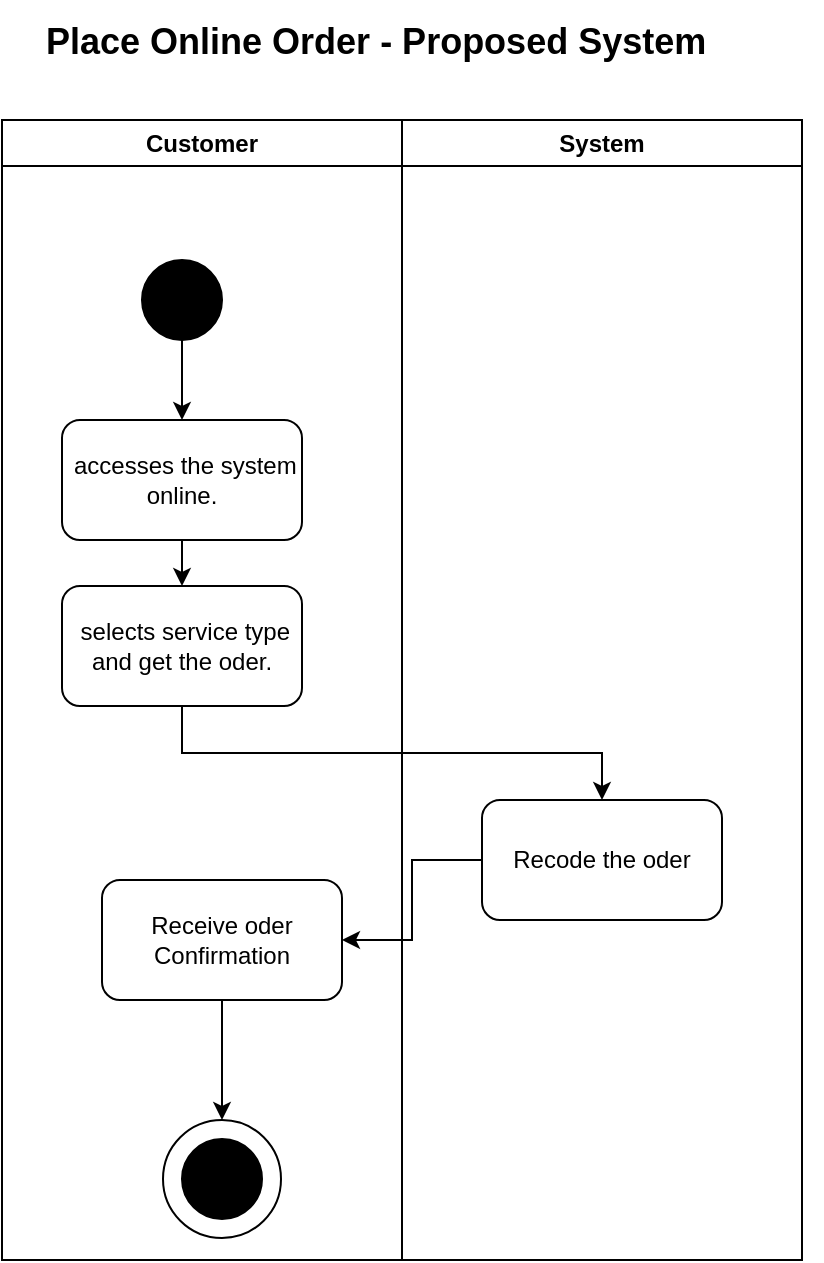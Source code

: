 <mxfile version="24.7.17" pages="14">
  <diagram id="TEIEDCJJdCp3aJJda6KR" name="Page-2">
    <mxGraphModel dx="2221" dy="-1587" grid="1" gridSize="10" guides="1" tooltips="1" connect="1" arrows="1" fold="1" page="1" pageScale="1" pageWidth="850" pageHeight="1100" math="0" shadow="0">
      <root>
        <mxCell id="0" />
        <mxCell id="1" parent="0" />
        <mxCell id="QYs1RjsYSwQuN6gfvKcw-1" value="Customer" style="swimlane;whiteSpace=wrap;html=1;" parent="1" vertex="1">
          <mxGeometry x="-1530" y="2460" width="200" height="570" as="geometry" />
        </mxCell>
        <mxCell id="QYs1RjsYSwQuN6gfvKcw-2" value="" style="ellipse;whiteSpace=wrap;html=1;fillColor=#000000;" parent="QYs1RjsYSwQuN6gfvKcw-1" vertex="1">
          <mxGeometry x="70" y="70" width="40" height="40" as="geometry" />
        </mxCell>
        <mxCell id="QYs1RjsYSwQuN6gfvKcw-3" value="&amp;nbsp;accesses the system online." style="rounded=1;whiteSpace=wrap;html=1;" parent="QYs1RjsYSwQuN6gfvKcw-1" vertex="1">
          <mxGeometry x="30" y="150" width="120" height="60" as="geometry" />
        </mxCell>
        <mxCell id="QYs1RjsYSwQuN6gfvKcw-4" value="" style="endArrow=classic;html=1;rounded=0;exitX=0.5;exitY=1;exitDx=0;exitDy=0;entryX=0.5;entryY=0;entryDx=0;entryDy=0;" parent="QYs1RjsYSwQuN6gfvKcw-1" source="QYs1RjsYSwQuN6gfvKcw-2" target="QYs1RjsYSwQuN6gfvKcw-3" edge="1">
          <mxGeometry width="50" height="50" relative="1" as="geometry">
            <mxPoint x="540" y="250" as="sourcePoint" />
            <mxPoint x="590" y="200" as="targetPoint" />
          </mxGeometry>
        </mxCell>
        <mxCell id="QYs1RjsYSwQuN6gfvKcw-5" value="&amp;nbsp;selects service type and get the oder." style="rounded=1;whiteSpace=wrap;html=1;" parent="QYs1RjsYSwQuN6gfvKcw-1" vertex="1">
          <mxGeometry x="30" y="233" width="120" height="60" as="geometry" />
        </mxCell>
        <mxCell id="QYs1RjsYSwQuN6gfvKcw-6" style="edgeStyle=orthogonalEdgeStyle;rounded=0;orthogonalLoop=1;jettySize=auto;html=1;" parent="QYs1RjsYSwQuN6gfvKcw-1" source="QYs1RjsYSwQuN6gfvKcw-3" target="QYs1RjsYSwQuN6gfvKcw-5" edge="1">
          <mxGeometry relative="1" as="geometry" />
        </mxCell>
        <mxCell id="QYs1RjsYSwQuN6gfvKcw-7" style="edgeStyle=orthogonalEdgeStyle;rounded=0;orthogonalLoop=1;jettySize=auto;html=1;entryX=0.5;entryY=0;entryDx=0;entryDy=0;" parent="QYs1RjsYSwQuN6gfvKcw-1" source="QYs1RjsYSwQuN6gfvKcw-8" target="QYs1RjsYSwQuN6gfvKcw-9" edge="1">
          <mxGeometry relative="1" as="geometry" />
        </mxCell>
        <mxCell id="QYs1RjsYSwQuN6gfvKcw-8" value="Receive oder Confirmation" style="rounded=1;whiteSpace=wrap;html=1;" parent="QYs1RjsYSwQuN6gfvKcw-1" vertex="1">
          <mxGeometry x="50" y="380" width="120" height="60" as="geometry" />
        </mxCell>
        <mxCell id="QYs1RjsYSwQuN6gfvKcw-9" value="" style="ellipse;whiteSpace=wrap;html=1;aspect=fixed;" parent="QYs1RjsYSwQuN6gfvKcw-1" vertex="1">
          <mxGeometry x="80.5" y="500" width="59" height="59" as="geometry" />
        </mxCell>
        <mxCell id="QYs1RjsYSwQuN6gfvKcw-10" value="" style="ellipse;whiteSpace=wrap;html=1;fillColor=#000000;" parent="QYs1RjsYSwQuN6gfvKcw-1" vertex="1">
          <mxGeometry x="90" y="509.5" width="40" height="40" as="geometry" />
        </mxCell>
        <mxCell id="QYs1RjsYSwQuN6gfvKcw-11" value="System" style="swimlane;whiteSpace=wrap;html=1;" parent="1" vertex="1">
          <mxGeometry x="-1330" y="2460" width="200" height="570" as="geometry" />
        </mxCell>
        <mxCell id="QYs1RjsYSwQuN6gfvKcw-12" value="Recode the oder" style="rounded=1;whiteSpace=wrap;html=1;" parent="QYs1RjsYSwQuN6gfvKcw-11" vertex="1">
          <mxGeometry x="40" y="340" width="120" height="60" as="geometry" />
        </mxCell>
        <mxCell id="QYs1RjsYSwQuN6gfvKcw-13" value="&lt;b&gt;&lt;font style=&quot;font-size: 18px;&quot;&gt;Place Online Order -&amp;nbsp;Proposed System&lt;/font&gt;&lt;/b&gt;" style="text;whiteSpace=wrap;html=1;fontSize=21;" parent="1" vertex="1">
          <mxGeometry x="-1510" y="2400" width="390" height="40" as="geometry" />
        </mxCell>
        <mxCell id="QYs1RjsYSwQuN6gfvKcw-14" style="edgeStyle=orthogonalEdgeStyle;rounded=0;orthogonalLoop=1;jettySize=auto;html=1;exitX=0.5;exitY=1;exitDx=0;exitDy=0;" parent="1" source="QYs1RjsYSwQuN6gfvKcw-5" target="QYs1RjsYSwQuN6gfvKcw-12" edge="1">
          <mxGeometry relative="1" as="geometry">
            <mxPoint x="-1240" y="2753" as="targetPoint" />
          </mxGeometry>
        </mxCell>
        <mxCell id="QYs1RjsYSwQuN6gfvKcw-15" style="edgeStyle=orthogonalEdgeStyle;rounded=0;orthogonalLoop=1;jettySize=auto;html=1;" parent="1" source="QYs1RjsYSwQuN6gfvKcw-12" target="QYs1RjsYSwQuN6gfvKcw-8" edge="1">
          <mxGeometry relative="1" as="geometry" />
        </mxCell>
      </root>
    </mxGraphModel>
  </diagram>
  <diagram id="Be0tVGv7IUOeI3KSs84P" name="Page-3">
    <mxGraphModel dx="1042" dy="-974" grid="1" gridSize="10" guides="1" tooltips="1" connect="1" arrows="1" fold="1" page="1" pageScale="1" pageWidth="850" pageHeight="1100" math="0" shadow="0">
      <root>
        <mxCell id="0" />
        <mxCell id="1" parent="0" />
        <mxCell id="AtyUYHn5m9TZZjfCt07E-1" value="System" style="swimlane;whiteSpace=wrap;html=1;startSize=23;" parent="1" vertex="1">
          <mxGeometry x="395" y="2590" width="360" height="850" as="geometry" />
        </mxCell>
        <mxCell id="AtyUYHn5m9TZZjfCt07E-2" style="edgeStyle=orthogonalEdgeStyle;rounded=0;orthogonalLoop=1;jettySize=auto;html=1;exitX=1;exitY=0.5;exitDx=0;exitDy=0;" parent="AtyUYHn5m9TZZjfCt07E-1" source="AtyUYHn5m9TZZjfCt07E-6" target="AtyUYHn5m9TZZjfCt07E-9" edge="1">
          <mxGeometry relative="1" as="geometry">
            <mxPoint x="260" y="430.0" as="targetPoint" />
          </mxGeometry>
        </mxCell>
        <mxCell id="AtyUYHn5m9TZZjfCt07E-3" value="YES" style="edgeLabel;html=1;align=center;verticalAlign=middle;resizable=0;points=[];" parent="AtyUYHn5m9TZZjfCt07E-2" vertex="1" connectable="0">
          <mxGeometry x="-0.597" y="-1" relative="1" as="geometry">
            <mxPoint as="offset" />
          </mxGeometry>
        </mxCell>
        <mxCell id="AtyUYHn5m9TZZjfCt07E-4" style="edgeStyle=orthogonalEdgeStyle;rounded=0;orthogonalLoop=1;jettySize=auto;html=1;entryX=0.5;entryY=0;entryDx=0;entryDy=0;" parent="AtyUYHn5m9TZZjfCt07E-1" source="AtyUYHn5m9TZZjfCt07E-6" target="AtyUYHn5m9TZZjfCt07E-7" edge="1">
          <mxGeometry relative="1" as="geometry" />
        </mxCell>
        <mxCell id="AtyUYHn5m9TZZjfCt07E-5" value="NO" style="edgeLabel;html=1;align=center;verticalAlign=middle;resizable=0;points=[];" parent="AtyUYHn5m9TZZjfCt07E-4" vertex="1" connectable="0">
          <mxGeometry x="-0.777" y="2" relative="1" as="geometry">
            <mxPoint as="offset" />
          </mxGeometry>
        </mxCell>
        <mxCell id="AtyUYHn5m9TZZjfCt07E-6" value="&amp;nbsp;Validates the entered data" style="rhombus;whiteSpace=wrap;html=1;" parent="AtyUYHn5m9TZZjfCt07E-1" vertex="1">
          <mxGeometry x="125" y="230" width="110" height="100" as="geometry" />
        </mxCell>
        <mxCell id="AtyUYHn5m9TZZjfCt07E-7" value="&lt;br&gt;&amp;nbsp;displays error messages for correction&lt;div&gt;&lt;br/&gt;&lt;/div&gt;" style="rounded=1;whiteSpace=wrap;html=1;" parent="AtyUYHn5m9TZZjfCt07E-1" vertex="1">
          <mxGeometry x="50" y="480" width="120" height="60" as="geometry" />
        </mxCell>
        <mxCell id="AtyUYHn5m9TZZjfCt07E-8" style="edgeStyle=orthogonalEdgeStyle;rounded=0;orthogonalLoop=1;jettySize=auto;html=1;" parent="AtyUYHn5m9TZZjfCt07E-1" source="AtyUYHn5m9TZZjfCt07E-9" target="AtyUYHn5m9TZZjfCt07E-11" edge="1">
          <mxGeometry relative="1" as="geometry" />
        </mxCell>
        <mxCell id="AtyUYHn5m9TZZjfCt07E-9" value="&lt;br&gt;&amp;nbsp;stores the customer information in the database&lt;div&gt;&lt;br/&gt;&lt;/div&gt;" style="rounded=1;whiteSpace=wrap;html=1;" parent="AtyUYHn5m9TZZjfCt07E-1" vertex="1">
          <mxGeometry x="200" y="480" width="130" height="60" as="geometry" />
        </mxCell>
        <mxCell id="AtyUYHn5m9TZZjfCt07E-10" style="edgeStyle=orthogonalEdgeStyle;rounded=0;orthogonalLoop=1;jettySize=auto;html=1;entryX=0.5;entryY=0;entryDx=0;entryDy=0;" parent="AtyUYHn5m9TZZjfCt07E-1" source="AtyUYHn5m9TZZjfCt07E-11" target="AtyUYHn5m9TZZjfCt07E-12" edge="1">
          <mxGeometry relative="1" as="geometry">
            <mxPoint x="250" y="740" as="targetPoint" />
          </mxGeometry>
        </mxCell>
        <mxCell id="AtyUYHn5m9TZZjfCt07E-11" value="&#xa;sends a confirmation notification&#xa;&#xa;" style="rounded=1;whiteSpace=wrap;html=1;" parent="AtyUYHn5m9TZZjfCt07E-1" vertex="1">
          <mxGeometry x="205" y="620" width="120" height="60" as="geometry" />
        </mxCell>
        <mxCell id="AtyUYHn5m9TZZjfCt07E-12" value="" style="ellipse;whiteSpace=wrap;html=1;aspect=fixed;" parent="AtyUYHn5m9TZZjfCt07E-1" vertex="1">
          <mxGeometry x="220" y="747.5" width="59" height="59" as="geometry" />
        </mxCell>
        <mxCell id="AtyUYHn5m9TZZjfCt07E-13" value="" style="ellipse;whiteSpace=wrap;html=1;fillColor=#000000;" parent="AtyUYHn5m9TZZjfCt07E-1" vertex="1">
          <mxGeometry x="229.5" y="757" width="40" height="40" as="geometry" />
        </mxCell>
        <mxCell id="AtyUYHn5m9TZZjfCt07E-14" value="&lt;b&gt;&lt;font style=&quot;font-size: 18px;&quot;&gt;Customer Registeration&lt;font style=&quot;&quot;&gt;&amp;nbsp;- Proposed System&lt;/font&gt;&lt;/font&gt;&lt;/b&gt;" style="text;whiteSpace=wrap;html=1;fontSize=21;" parent="1" vertex="1">
          <mxGeometry x="180" y="2520" width="475" height="40" as="geometry" />
        </mxCell>
        <mxCell id="AtyUYHn5m9TZZjfCt07E-15" value="Customer" style="swimlane;whiteSpace=wrap;html=1;startSize=23;" parent="1" vertex="1">
          <mxGeometry x="65" y="2590" width="330" height="850" as="geometry" />
        </mxCell>
        <mxCell id="AtyUYHn5m9TZZjfCt07E-16" style="edgeStyle=orthogonalEdgeStyle;rounded=0;orthogonalLoop=1;jettySize=auto;html=1;entryX=0.5;entryY=0;entryDx=0;entryDy=0;" parent="AtyUYHn5m9TZZjfCt07E-15" source="AtyUYHn5m9TZZjfCt07E-17" target="AtyUYHn5m9TZZjfCt07E-20" edge="1">
          <mxGeometry relative="1" as="geometry" />
        </mxCell>
        <mxCell id="AtyUYHn5m9TZZjfCt07E-17" value="&lt;br&gt;&amp;nbsp;accesses the website&lt;div&gt;&lt;br/&gt;&lt;/div&gt;" style="rounded=1;whiteSpace=wrap;html=1;" parent="AtyUYHn5m9TZZjfCt07E-15" vertex="1">
          <mxGeometry x="130" y="123" width="120" height="60" as="geometry" />
        </mxCell>
        <mxCell id="AtyUYHn5m9TZZjfCt07E-18" value="" style="ellipse;whiteSpace=wrap;html=1;fillColor=#000000;" parent="AtyUYHn5m9TZZjfCt07E-15" vertex="1">
          <mxGeometry x="160" y="40" width="40" height="40" as="geometry" />
        </mxCell>
        <mxCell id="AtyUYHn5m9TZZjfCt07E-19" value="" style="endArrow=classic;html=1;rounded=0;exitX=0.5;exitY=0.75;exitDx=0;exitDy=0;entryX=0.403;entryY=0.017;entryDx=0;entryDy=0;entryPerimeter=0;exitPerimeter=0;" parent="AtyUYHn5m9TZZjfCt07E-15" source="AtyUYHn5m9TZZjfCt07E-18" target="AtyUYHn5m9TZZjfCt07E-17" edge="1">
          <mxGeometry width="50" height="50" relative="1" as="geometry">
            <mxPoint x="240.0" y="70" as="sourcePoint" />
            <mxPoint x="740" y="190" as="targetPoint" />
          </mxGeometry>
        </mxCell>
        <mxCell id="AtyUYHn5m9TZZjfCt07E-20" value="&amp;nbsp;go to the Registation page" style="rounded=1;whiteSpace=wrap;html=1;" parent="AtyUYHn5m9TZZjfCt07E-15" vertex="1">
          <mxGeometry x="130" y="230" width="120" height="60" as="geometry" />
        </mxCell>
        <mxCell id="AtyUYHn5m9TZZjfCt07E-21" value="&lt;br&gt;&amp;nbsp;fills in the registration form&lt;div&gt;&lt;br/&gt;&lt;/div&gt;" style="rounded=1;whiteSpace=wrap;html=1;" parent="AtyUYHn5m9TZZjfCt07E-15" vertex="1">
          <mxGeometry x="130" y="370" width="120" height="60" as="geometry" />
        </mxCell>
        <mxCell id="AtyUYHn5m9TZZjfCt07E-22" style="edgeStyle=orthogonalEdgeStyle;rounded=0;orthogonalLoop=1;jettySize=auto;html=1;entryX=0.5;entryY=0;entryDx=0;entryDy=0;" parent="AtyUYHn5m9TZZjfCt07E-15" source="AtyUYHn5m9TZZjfCt07E-20" target="AtyUYHn5m9TZZjfCt07E-21" edge="1">
          <mxGeometry relative="1" as="geometry" />
        </mxCell>
        <mxCell id="AtyUYHn5m9TZZjfCt07E-23" style="edgeStyle=orthogonalEdgeStyle;rounded=0;orthogonalLoop=1;jettySize=auto;html=1;entryX=0;entryY=0.5;entryDx=0;entryDy=0;exitX=1;exitY=0.25;exitDx=0;exitDy=0;" parent="1" source="AtyUYHn5m9TZZjfCt07E-21" target="AtyUYHn5m9TZZjfCt07E-6" edge="1">
          <mxGeometry relative="1" as="geometry">
            <mxPoint x="225.0" y="3030.0" as="sourcePoint" />
          </mxGeometry>
        </mxCell>
        <mxCell id="AtyUYHn5m9TZZjfCt07E-24" style="edgeStyle=orthogonalEdgeStyle;rounded=0;orthogonalLoop=1;jettySize=auto;html=1;entryX=1;entryY=0.5;entryDx=0;entryDy=0;" parent="1" source="AtyUYHn5m9TZZjfCt07E-7" target="AtyUYHn5m9TZZjfCt07E-21" edge="1">
          <mxGeometry relative="1" as="geometry" />
        </mxCell>
      </root>
    </mxGraphModel>
  </diagram>
  <diagram id="OygrQE-SwmnfgQ0SuTJS" name="Page-4">
    <mxGraphModel dx="695" dy="-1383" grid="1" gridSize="10" guides="1" tooltips="1" connect="1" arrows="1" fold="1" page="1" pageScale="1" pageWidth="850" pageHeight="1100" math="0" shadow="0">
      <root>
        <mxCell id="0" />
        <mxCell id="1" parent="0" />
        <mxCell id="jespESsiVdDZz-xaIy59-1" value="Owner" style="swimlane;whiteSpace=wrap;html=1;" parent="1" vertex="1">
          <mxGeometry x="480" y="2400" width="200" height="790" as="geometry" />
        </mxCell>
        <mxCell id="jespESsiVdDZz-xaIy59-2" value="" style="ellipse;whiteSpace=wrap;html=1;fillColor=#000000;" parent="jespESsiVdDZz-xaIy59-1" vertex="1">
          <mxGeometry x="70" y="70" width="40" height="40" as="geometry" />
        </mxCell>
        <mxCell id="jespESsiVdDZz-xaIy59-3" value="&lt;br&gt;&amp;nbsp;logs into the system through the website&lt;div&gt;&lt;br/&gt;&lt;/div&gt;" style="rounded=1;whiteSpace=wrap;html=1;" parent="jespESsiVdDZz-xaIy59-1" vertex="1">
          <mxGeometry x="30" y="150" width="120" height="60" as="geometry" />
        </mxCell>
        <mxCell id="jespESsiVdDZz-xaIy59-4" value="" style="endArrow=classic;html=1;rounded=0;exitX=0.5;exitY=1;exitDx=0;exitDy=0;entryX=0.5;entryY=0;entryDx=0;entryDy=0;" parent="jespESsiVdDZz-xaIy59-1" source="jespESsiVdDZz-xaIy59-2" target="jespESsiVdDZz-xaIy59-3" edge="1">
          <mxGeometry width="50" height="50" relative="1" as="geometry">
            <mxPoint x="540" y="250" as="sourcePoint" />
            <mxPoint x="590" y="200" as="targetPoint" />
          </mxGeometry>
        </mxCell>
        <mxCell id="jespESsiVdDZz-xaIy59-5" value="&lt;br&gt;&amp;nbsp;navigates to the &lt;strong&gt;Orders&lt;/strong&gt; section to review all &quot;Pending Confirmation&quot; orders.&lt;div&gt;&lt;br/&gt;&lt;/div&gt;" style="rounded=1;whiteSpace=wrap;html=1;" parent="jespESsiVdDZz-xaIy59-1" vertex="1">
          <mxGeometry x="20" y="260" width="140" height="87" as="geometry" />
        </mxCell>
        <mxCell id="jespESsiVdDZz-xaIy59-6" value="System" style="swimlane;whiteSpace=wrap;html=1;" parent="1" vertex="1">
          <mxGeometry x="100" y="2400" width="380" height="790" as="geometry" />
        </mxCell>
        <mxCell id="PZGGdPukU-2v4l3zFPv--5" style="edgeStyle=orthogonalEdgeStyle;rounded=0;orthogonalLoop=1;jettySize=auto;html=1;" parent="jespESsiVdDZz-xaIy59-6" source="jespESsiVdDZz-xaIy59-8" edge="1">
          <mxGeometry relative="1" as="geometry">
            <mxPoint x="230" y="690" as="targetPoint" />
          </mxGeometry>
        </mxCell>
        <mxCell id="jespESsiVdDZz-xaIy59-8" value="Confirmation sent to customer." style="rounded=1;whiteSpace=wrap;html=1;" parent="jespESsiVdDZz-xaIy59-6" vertex="1">
          <mxGeometry x="194" y="590" width="120" height="60" as="geometry" />
        </mxCell>
        <mxCell id="jespESsiVdDZz-xaIy59-9" style="edgeStyle=orthogonalEdgeStyle;rounded=0;orthogonalLoop=1;jettySize=auto;html=1;entryX=0.5;entryY=0;entryDx=0;entryDy=0;" parent="jespESsiVdDZz-xaIy59-6" source="jespESsiVdDZz-xaIy59-10" target="jespESsiVdDZz-xaIy59-16" edge="1">
          <mxGeometry relative="1" as="geometry" />
        </mxCell>
        <mxCell id="jespESsiVdDZz-xaIy59-10" value="make a error massage" style="rounded=1;whiteSpace=wrap;html=1;" parent="jespESsiVdDZz-xaIy59-6" vertex="1">
          <mxGeometry x="20.0" y="480" width="120" height="60" as="geometry" />
        </mxCell>
        <mxCell id="jespESsiVdDZz-xaIy59-11" value="" style="ellipse;whiteSpace=wrap;html=1;aspect=fixed;" parent="jespESsiVdDZz-xaIy59-6" vertex="1">
          <mxGeometry x="135" y="720" width="59" height="59" as="geometry" />
        </mxCell>
        <mxCell id="jespESsiVdDZz-xaIy59-12" value="" style="ellipse;whiteSpace=wrap;html=1;fillColor=#000000;" parent="jespESsiVdDZz-xaIy59-6" vertex="1">
          <mxGeometry x="144.5" y="729.5" width="40" height="40" as="geometry" />
        </mxCell>
        <mxCell id="jespESsiVdDZz-xaIy59-13" value="&lt;div&gt;Load the page&lt;/div&gt;" style="rounded=1;whiteSpace=wrap;html=1;" parent="jespESsiVdDZz-xaIy59-6" vertex="1">
          <mxGeometry x="100" y="160" width="120" height="60" as="geometry" />
        </mxCell>
        <mxCell id="jespESsiVdDZz-xaIy59-14" value="updates the order" style="rounded=1;whiteSpace=wrap;html=1;" parent="jespESsiVdDZz-xaIy59-6" vertex="1">
          <mxGeometry x="210" y="490" width="120" height="60" as="geometry" />
        </mxCell>
        <mxCell id="jespESsiVdDZz-xaIy59-15" style="edgeStyle=orthogonalEdgeStyle;rounded=0;orthogonalLoop=1;jettySize=auto;html=1;exitX=0.5;exitY=1;exitDx=0;exitDy=0;entryX=0.5;entryY=0;entryDx=0;entryDy=0;" parent="jespESsiVdDZz-xaIy59-6" source="jespESsiVdDZz-xaIy59-14" target="jespESsiVdDZz-xaIy59-8" edge="1">
          <mxGeometry relative="1" as="geometry" />
        </mxCell>
        <mxCell id="jespESsiVdDZz-xaIy59-16" value="A confirmation of invalidity is sent to the customer." style="rounded=1;whiteSpace=wrap;html=1;" parent="jespESsiVdDZz-xaIy59-6" vertex="1">
          <mxGeometry x="20" y="580" width="120" height="60" as="geometry" />
        </mxCell>
        <mxCell id="jespESsiVdDZz-xaIy59-17" style="edgeStyle=orthogonalEdgeStyle;rounded=0;orthogonalLoop=1;jettySize=auto;html=1;" parent="jespESsiVdDZz-xaIy59-6" source="jespESsiVdDZz-xaIy59-16" edge="1">
          <mxGeometry relative="1" as="geometry">
            <mxPoint x="120" y="690" as="targetPoint" />
          </mxGeometry>
        </mxCell>
        <mxCell id="PZGGdPukU-2v4l3zFPv--2" value="" style="html=1;points=[[0,0,0,0,5],[0,1,0,0,-5],[1,0,0,0,5],[1,1,0,0,-5]];perimeter=orthogonalPerimeter;outlineConnect=0;targetShapes=umlLifeline;portConstraint=eastwest;newEdgeStyle={&quot;curved&quot;:0,&quot;rounded&quot;:0};fillColor=#330000;rotation=90;" parent="jespESsiVdDZz-xaIy59-6" vertex="1">
          <mxGeometry x="174.5" y="619.5" width="10" height="150" as="geometry" />
        </mxCell>
        <mxCell id="PZGGdPukU-2v4l3zFPv--6" value="" style="endArrow=classic;html=1;rounded=0;entryX=0.5;entryY=0;entryDx=0;entryDy=0;" parent="jespESsiVdDZz-xaIy59-6" source="PZGGdPukU-2v4l3zFPv--2" target="jespESsiVdDZz-xaIy59-11" edge="1">
          <mxGeometry width="50" height="50" relative="1" as="geometry">
            <mxPoint x="60" y="780" as="sourcePoint" />
            <mxPoint x="110" y="730" as="targetPoint" />
          </mxGeometry>
        </mxCell>
        <mxCell id="jespESsiVdDZz-xaIy59-18" style="edgeStyle=orthogonalEdgeStyle;rounded=0;orthogonalLoop=1;jettySize=auto;html=1;exitX=0.5;exitY=1;exitDx=0;exitDy=0;" parent="1" source="jespESsiVdDZz-xaIy59-5" target="jespESsiVdDZz-xaIy59-24" edge="1">
          <mxGeometry relative="1" as="geometry">
            <mxPoint x="260" y="2683" as="targetPoint" />
          </mxGeometry>
        </mxCell>
        <mxCell id="jespESsiVdDZz-xaIy59-19" value="&lt;font style=&quot;font-size: 18px;&quot;&gt;&lt;b&gt;Check appointment and confirm the order&lt;/b&gt;&lt;b&gt;&lt;font style=&quot;&quot;&gt;- Proposed System&lt;/font&gt;&lt;/b&gt;&lt;/font&gt;" style="text;whiteSpace=wrap;html=1;fontSize=21;" parent="1" vertex="1">
          <mxGeometry x="110" y="2340" width="610" height="40" as="geometry" />
        </mxCell>
        <mxCell id="jespESsiVdDZz-xaIy59-20" style="edgeStyle=orthogonalEdgeStyle;rounded=0;orthogonalLoop=1;jettySize=auto;html=1;exitX=0.5;exitY=1;exitDx=0;exitDy=0;" parent="1" source="jespESsiVdDZz-xaIy59-24" target="jespESsiVdDZz-xaIy59-14" edge="1">
          <mxGeometry relative="1" as="geometry">
            <Array as="points" />
          </mxGeometry>
        </mxCell>
        <mxCell id="jespESsiVdDZz-xaIy59-21" value="Yes" style="edgeLabel;html=1;align=center;verticalAlign=middle;resizable=0;points=[];" parent="jespESsiVdDZz-xaIy59-20" vertex="1" connectable="0">
          <mxGeometry x="-0.474" y="1" relative="1" as="geometry">
            <mxPoint as="offset" />
          </mxGeometry>
        </mxCell>
        <mxCell id="jespESsiVdDZz-xaIy59-22" style="edgeStyle=orthogonalEdgeStyle;rounded=0;orthogonalLoop=1;jettySize=auto;html=1;entryX=1;entryY=0.5;entryDx=0;entryDy=0;" parent="1" source="jespESsiVdDZz-xaIy59-3" target="jespESsiVdDZz-xaIy59-13" edge="1">
          <mxGeometry relative="1" as="geometry" />
        </mxCell>
        <mxCell id="jespESsiVdDZz-xaIy59-23" style="edgeStyle=orthogonalEdgeStyle;rounded=0;orthogonalLoop=1;jettySize=auto;html=1;entryX=0;entryY=0.5;entryDx=0;entryDy=0;exitX=0.5;exitY=1;exitDx=0;exitDy=0;" parent="1" source="jespESsiVdDZz-xaIy59-13" target="jespESsiVdDZz-xaIy59-5" edge="1">
          <mxGeometry relative="1" as="geometry">
            <Array as="points">
              <mxPoint x="260" y="2704" />
            </Array>
          </mxGeometry>
        </mxCell>
        <mxCell id="jespESsiVdDZz-xaIy59-24" value="can update the oders" style="rhombus;whiteSpace=wrap;html=1;" parent="1" vertex="1">
          <mxGeometry x="525" y="2800" width="90" height="80" as="geometry" />
        </mxCell>
        <mxCell id="jespESsiVdDZz-xaIy59-25" style="edgeStyle=orthogonalEdgeStyle;rounded=0;orthogonalLoop=1;jettySize=auto;html=1;entryX=0.408;entryY=-0.062;entryDx=0;entryDy=0;entryPerimeter=0;" parent="1" source="jespESsiVdDZz-xaIy59-24" target="jespESsiVdDZz-xaIy59-10" edge="1">
          <mxGeometry relative="1" as="geometry">
            <Array as="points">
              <mxPoint x="169" y="2840" />
            </Array>
          </mxGeometry>
        </mxCell>
        <mxCell id="jespESsiVdDZz-xaIy59-26" value="No" style="edgeLabel;html=1;align=center;verticalAlign=middle;resizable=0;points=[];" parent="jespESsiVdDZz-xaIy59-25" vertex="1" connectable="0">
          <mxGeometry x="0.127" y="-2" relative="1" as="geometry">
            <mxPoint x="1" y="-2" as="offset" />
          </mxGeometry>
        </mxCell>
      </root>
    </mxGraphModel>
  </diagram>
  <diagram id="dhYcmhpDWR2uVR9PTmkP" name="Page-5">
    <mxGraphModel dx="308" dy="-4138" grid="1" gridSize="10" guides="1" tooltips="1" connect="1" arrows="1" fold="1" page="1" pageScale="1" pageWidth="850" pageHeight="1100" math="0" shadow="0">
      <root>
        <mxCell id="0" />
        <mxCell id="1" parent="0" />
        <mxCell id="8sE4PorDi1zzmBT1ZSQL-1" value="Customer" style="swimlane;whiteSpace=wrap;html=1;" parent="1" vertex="1">
          <mxGeometry x="910" y="5550" width="219.5" height="1040" as="geometry" />
        </mxCell>
        <mxCell id="8sE4PorDi1zzmBT1ZSQL-2" value="" style="ellipse;whiteSpace=wrap;html=1;fillColor=#000000;" parent="8sE4PorDi1zzmBT1ZSQL-1" vertex="1">
          <mxGeometry x="100" y="40" width="40" height="40" as="geometry" />
        </mxCell>
        <mxCell id="8sE4PorDi1zzmBT1ZSQL-3" value="&#xa;Walks into the Shop&#xa;&#xa;" style="rounded=1;whiteSpace=wrap;html=1;" parent="8sE4PorDi1zzmBT1ZSQL-1" vertex="1">
          <mxGeometry x="60" y="100" width="120" height="60" as="geometry" />
        </mxCell>
        <mxCell id="8sE4PorDi1zzmBT1ZSQL-4" value="" style="endArrow=classic;html=1;rounded=0;exitX=0.5;exitY=1;exitDx=0;exitDy=0;entryX=0.5;entryY=0;entryDx=0;entryDy=0;" parent="8sE4PorDi1zzmBT1ZSQL-1" source="8sE4PorDi1zzmBT1ZSQL-2" target="8sE4PorDi1zzmBT1ZSQL-3" edge="1">
          <mxGeometry width="50" height="50" relative="1" as="geometry">
            <mxPoint x="540" y="250" as="sourcePoint" />
            <mxPoint x="590" y="200" as="targetPoint" />
          </mxGeometry>
        </mxCell>
        <mxCell id="MBGxOJ96S72F0UdoFYUG-11" value="agree the service" style="rounded=1;whiteSpace=wrap;html=1;" parent="8sE4PorDi1zzmBT1ZSQL-1" vertex="1">
          <mxGeometry x="60" y="240" width="120" height="60" as="geometry" />
        </mxCell>
        <mxCell id="8sE4PorDi1zzmBT1ZSQL-7" value="Owner" style="swimlane;whiteSpace=wrap;html=1;startSize=23;" parent="1" vertex="1">
          <mxGeometry x="1129.5" y="5550" width="310" height="1040" as="geometry" />
        </mxCell>
        <mxCell id="8sE4PorDi1zzmBT1ZSQL-18" value="&#xa;Is the Customer Registered?&#xa;&#xa;" style="rhombus;whiteSpace=wrap;html=1;" parent="8sE4PorDi1zzmBT1ZSQL-7" vertex="1">
          <mxGeometry x="85" y="520" width="80" height="80" as="geometry" />
        </mxCell>
        <mxCell id="y6tGTqytVB7SHUU7YMJ--1" style="edgeStyle=orthogonalEdgeStyle;rounded=0;orthogonalLoop=1;jettySize=auto;html=1;entryX=0;entryY=0.5;entryDx=0;entryDy=0;" parent="8sE4PorDi1zzmBT1ZSQL-7" source="8sE4PorDi1zzmBT1ZSQL-25" target="8sE4PorDi1zzmBT1ZSQL-22" edge="1">
          <mxGeometry relative="1" as="geometry" />
        </mxCell>
        <mxCell id="8sE4PorDi1zzmBT1ZSQL-25" value="Register the customer in the system" style="rounded=1;whiteSpace=wrap;html=1;" parent="8sE4PorDi1zzmBT1ZSQL-7" vertex="1">
          <mxGeometry x="10" y="710" width="110" height="60" as="geometry" />
        </mxCell>
        <mxCell id="8sE4PorDi1zzmBT1ZSQL-26" style="edgeStyle=orthogonalEdgeStyle;rounded=0;orthogonalLoop=1;jettySize=auto;html=1;exitX=0;exitY=0.5;exitDx=0;exitDy=0;entryX=0.5;entryY=0;entryDx=0;entryDy=0;" parent="8sE4PorDi1zzmBT1ZSQL-7" source="8sE4PorDi1zzmBT1ZSQL-18" target="8sE4PorDi1zzmBT1ZSQL-25" edge="1">
          <mxGeometry relative="1" as="geometry" />
        </mxCell>
        <mxCell id="8sE4PorDi1zzmBT1ZSQL-27" value="No" style="edgeLabel;html=1;align=center;verticalAlign=middle;resizable=0;points=[];" parent="8sE4PorDi1zzmBT1ZSQL-26" vertex="1" connectable="0">
          <mxGeometry x="-0.843" relative="1" as="geometry">
            <mxPoint as="offset" />
          </mxGeometry>
        </mxCell>
        <mxCell id="8sE4PorDi1zzmBT1ZSQL-23" style="edgeStyle=orthogonalEdgeStyle;rounded=0;orthogonalLoop=1;jettySize=auto;html=1;exitX=0.5;exitY=1;exitDx=0;exitDy=0;entryX=0.5;entryY=0;entryDx=0;entryDy=0;" parent="8sE4PorDi1zzmBT1ZSQL-7" source="8sE4PorDi1zzmBT1ZSQL-18" target="8sE4PorDi1zzmBT1ZSQL-22" edge="1">
          <mxGeometry relative="1" as="geometry" />
        </mxCell>
        <mxCell id="8sE4PorDi1zzmBT1ZSQL-24" value="yes" style="edgeLabel;html=1;align=center;verticalAlign=middle;resizable=0;points=[];" parent="8sE4PorDi1zzmBT1ZSQL-23" vertex="1" connectable="0">
          <mxGeometry x="-0.85" y="-2" relative="1" as="geometry">
            <mxPoint x="44" y="17" as="offset" />
          </mxGeometry>
        </mxCell>
        <mxCell id="MBGxOJ96S72F0UdoFYUG-6" value="Provide an estimate to the customer for the service." style="rounded=1;whiteSpace=wrap;html=1;" parent="8sE4PorDi1zzmBT1ZSQL-7" vertex="1">
          <mxGeometry x="107.44" y="240" width="120" height="60" as="geometry" />
        </mxCell>
        <mxCell id="8sE4PorDi1zzmBT1ZSQL-29" style="edgeStyle=orthogonalEdgeStyle;rounded=0;orthogonalLoop=1;jettySize=auto;html=1;entryX=0.5;entryY=0;entryDx=0;entryDy=0;" parent="8sE4PorDi1zzmBT1ZSQL-7" source="8sE4PorDi1zzmBT1ZSQL-22" target="8sE4PorDi1zzmBT1ZSQL-28" edge="1">
          <mxGeometry relative="1" as="geometry" />
        </mxCell>
        <mxCell id="8sE4PorDi1zzmBT1ZSQL-22" value="Proceed to inspect the tyre." style="rounded=1;whiteSpace=wrap;html=1;" parent="8sE4PorDi1zzmBT1ZSQL-7" vertex="1">
          <mxGeometry x="177.94" y="660" width="112.06" height="40" as="geometry" />
        </mxCell>
        <mxCell id="MBGxOJ96S72F0UdoFYUG-8" style="edgeStyle=orthogonalEdgeStyle;rounded=0;orthogonalLoop=1;jettySize=auto;html=1;" parent="8sE4PorDi1zzmBT1ZSQL-7" source="8sE4PorDi1zzmBT1ZSQL-28" edge="1">
          <mxGeometry relative="1" as="geometry">
            <mxPoint x="157.47" y="900" as="targetPoint" />
            <Array as="points">
              <mxPoint x="161" y="800" />
              <mxPoint x="161" y="865" />
              <mxPoint x="158" y="865" />
            </Array>
          </mxGeometry>
        </mxCell>
        <mxCell id="8sE4PorDi1zzmBT1ZSQL-28" value="Suggests Services or Repair Options" style="rounded=1;whiteSpace=wrap;html=1;" parent="8sE4PorDi1zzmBT1ZSQL-7" vertex="1">
          <mxGeometry x="173.97" y="770" width="120" height="60" as="geometry" />
        </mxCell>
        <mxCell id="MBGxOJ96S72F0UdoFYUG-1" value="" style="html=1;points=[[0,0,0,0,5],[0,1,0,0,-5],[1,0,0,0,5],[1,1,0,0,-5]];perimeter=orthogonalPerimeter;outlineConnect=0;targetShapes=umlLifeline;portConstraint=eastwest;newEdgeStyle={&quot;curved&quot;:0,&quot;rounded&quot;:0};fillColor=#330000;rotation=90;" parent="8sE4PorDi1zzmBT1ZSQL-7" vertex="1">
          <mxGeometry x="202.44" y="750" width="10" height="310" as="geometry" />
        </mxCell>
        <mxCell id="8sE4PorDi1zzmBT1ZSQL-5" value="" style="ellipse;whiteSpace=wrap;html=1;aspect=fixed;" parent="8sE4PorDi1zzmBT1ZSQL-7" vertex="1">
          <mxGeometry x="177.94" y="960" width="59" height="59" as="geometry" />
        </mxCell>
        <mxCell id="8sE4PorDi1zzmBT1ZSQL-6" value="" style="ellipse;whiteSpace=wrap;html=1;fillColor=#000000;" parent="8sE4PorDi1zzmBT1ZSQL-7" vertex="1">
          <mxGeometry x="187.44" y="969.5" width="40" height="40" as="geometry" />
        </mxCell>
        <mxCell id="MBGxOJ96S72F0UdoFYUG-2" value="" style="endArrow=classic;html=1;rounded=0;entryX=0.5;entryY=0;entryDx=0;entryDy=0;" parent="8sE4PorDi1zzmBT1ZSQL-7" source="MBGxOJ96S72F0UdoFYUG-1" target="8sE4PorDi1zzmBT1ZSQL-5" edge="1">
          <mxGeometry width="50" height="50" relative="1" as="geometry">
            <mxPoint x="106.94" y="940" as="sourcePoint" />
            <mxPoint x="156.94" y="890" as="targetPoint" />
          </mxGeometry>
        </mxCell>
        <mxCell id="MBGxOJ96S72F0UdoFYUG-18" style="edgeStyle=orthogonalEdgeStyle;rounded=0;orthogonalLoop=1;jettySize=auto;html=1;" parent="8sE4PorDi1zzmBT1ZSQL-7" source="MBGxOJ96S72F0UdoFYUG-14" edge="1">
          <mxGeometry relative="1" as="geometry">
            <mxPoint x="350" y="900" as="targetPoint" />
          </mxGeometry>
        </mxCell>
        <mxCell id="MBGxOJ96S72F0UdoFYUG-14" value="Inform the customer that the tyre cannot be repaired" style="rounded=1;whiteSpace=wrap;html=1;" parent="8sE4PorDi1zzmBT1ZSQL-7" vertex="1">
          <mxGeometry x="85" y="360" width="120" height="60" as="geometry" />
        </mxCell>
        <mxCell id="8sE4PorDi1zzmBT1ZSQL-14" value="Worker" style="swimlane;whiteSpace=wrap;html=1;startSize=23;" parent="1" vertex="1">
          <mxGeometry x="1439.5" y="5550" width="210.5" height="1040" as="geometry" />
        </mxCell>
        <mxCell id="MBGxOJ96S72F0UdoFYUG-5" style="edgeStyle=orthogonalEdgeStyle;rounded=0;orthogonalLoop=1;jettySize=auto;html=1;entryX=0.5;entryY=0;entryDx=0;entryDy=0;" parent="8sE4PorDi1zzmBT1ZSQL-14" source="8sE4PorDi1zzmBT1ZSQL-15" target="MBGxOJ96S72F0UdoFYUG-4" edge="1">
          <mxGeometry relative="1" as="geometry" />
        </mxCell>
        <mxCell id="8sE4PorDi1zzmBT1ZSQL-15" value="Performs Initial Tyre Inspection" style="rounded=1;whiteSpace=wrap;html=1;" parent="8sE4PorDi1zzmBT1ZSQL-14" vertex="1">
          <mxGeometry x="30" y="95" width="130" height="70" as="geometry" />
        </mxCell>
        <mxCell id="MBGxOJ96S72F0UdoFYUG-4" value="Can the Tyre Be Repaired?" style="rhombus;whiteSpace=wrap;html=1;" parent="8sE4PorDi1zzmBT1ZSQL-14" vertex="1">
          <mxGeometry x="45" y="220" width="100" height="100" as="geometry" />
        </mxCell>
        <mxCell id="MBGxOJ96S72F0UdoFYUG-3" style="edgeStyle=orthogonalEdgeStyle;rounded=0;orthogonalLoop=1;jettySize=auto;html=1;exitX=1;exitY=0.5;exitDx=0;exitDy=0;entryX=0;entryY=0.5;entryDx=0;entryDy=0;" parent="1" source="8sE4PorDi1zzmBT1ZSQL-3" target="8sE4PorDi1zzmBT1ZSQL-15" edge="1">
          <mxGeometry relative="1" as="geometry" />
        </mxCell>
        <mxCell id="MBGxOJ96S72F0UdoFYUG-9" style="edgeStyle=orthogonalEdgeStyle;rounded=0;orthogonalLoop=1;jettySize=auto;html=1;entryX=1;entryY=0.5;entryDx=0;entryDy=0;" parent="1" source="MBGxOJ96S72F0UdoFYUG-4" target="MBGxOJ96S72F0UdoFYUG-6" edge="1">
          <mxGeometry relative="1" as="geometry" />
        </mxCell>
        <mxCell id="MBGxOJ96S72F0UdoFYUG-10" value="yes" style="edgeLabel;html=1;align=center;verticalAlign=middle;resizable=0;points=[];" parent="MBGxOJ96S72F0UdoFYUG-9" vertex="1" connectable="0">
          <mxGeometry x="-0.65" relative="1" as="geometry">
            <mxPoint as="offset" />
          </mxGeometry>
        </mxCell>
        <mxCell id="MBGxOJ96S72F0UdoFYUG-12" style="edgeStyle=orthogonalEdgeStyle;rounded=0;orthogonalLoop=1;jettySize=auto;html=1;entryX=1;entryY=0.5;entryDx=0;entryDy=0;" parent="1" source="MBGxOJ96S72F0UdoFYUG-6" target="MBGxOJ96S72F0UdoFYUG-11" edge="1">
          <mxGeometry relative="1" as="geometry" />
        </mxCell>
        <mxCell id="MBGxOJ96S72F0UdoFYUG-13" style="edgeStyle=orthogonalEdgeStyle;rounded=0;orthogonalLoop=1;jettySize=auto;html=1;exitX=0.5;exitY=1;exitDx=0;exitDy=0;entryX=0.5;entryY=0;entryDx=0;entryDy=0;" parent="1" source="MBGxOJ96S72F0UdoFYUG-11" target="8sE4PorDi1zzmBT1ZSQL-18" edge="1">
          <mxGeometry relative="1" as="geometry">
            <Array as="points">
              <mxPoint x="1030" y="6020" />
              <mxPoint x="1255" y="6020" />
            </Array>
          </mxGeometry>
        </mxCell>
        <mxCell id="MBGxOJ96S72F0UdoFYUG-15" style="edgeStyle=orthogonalEdgeStyle;rounded=0;orthogonalLoop=1;jettySize=auto;html=1;entryX=0.5;entryY=0;entryDx=0;entryDy=0;exitX=0.5;exitY=1;exitDx=0;exitDy=0;" parent="1" source="MBGxOJ96S72F0UdoFYUG-4" target="MBGxOJ96S72F0UdoFYUG-14" edge="1">
          <mxGeometry relative="1" as="geometry" />
        </mxCell>
        <mxCell id="MBGxOJ96S72F0UdoFYUG-16" value="no" style="edgeLabel;html=1;align=center;verticalAlign=middle;resizable=0;points=[];" parent="MBGxOJ96S72F0UdoFYUG-15" vertex="1" connectable="0">
          <mxGeometry x="-0.667" relative="1" as="geometry">
            <mxPoint as="offset" />
          </mxGeometry>
        </mxCell>
        <mxCell id="8sE4PorDi1zzmBT1ZSQL-17" value="&lt;span style=&quot;font-size: 19px; text-align: center; background-color: rgb(255, 255, 255);&quot;&gt;&lt;b&gt;Owner in person inspects customer tyre - Proposed System&lt;/b&gt;&lt;/span&gt;" style="text;whiteSpace=wrap;html=1;fontSize=21;" parent="1" vertex="1">
          <mxGeometry x="980" y="5500" width="600" height="40" as="geometry" />
        </mxCell>
      </root>
    </mxGraphModel>
  </diagram>
  <diagram id="j-4fat6XQnbbDHc4GBDa" name="Page-6">
    <mxGraphModel dx="744" dy="-4624" grid="1" gridSize="10" guides="1" tooltips="1" connect="1" arrows="1" fold="1" page="1" pageScale="1" pageWidth="850" pageHeight="1100" math="0" shadow="0">
      <root>
        <mxCell id="0" />
        <mxCell id="1" parent="0" />
        <mxCell id="YRkoDUHuZ9Y8JmgBQpcv-1" value="Customer" style="swimlane;whiteSpace=wrap;html=1;" parent="1" vertex="1">
          <mxGeometry x="110" y="5720" width="200" height="750" as="geometry" />
        </mxCell>
        <mxCell id="YRkoDUHuZ9Y8JmgBQpcv-2" value="" style="ellipse;whiteSpace=wrap;html=1;fillColor=#000000;" parent="YRkoDUHuZ9Y8JmgBQpcv-1" vertex="1">
          <mxGeometry x="70.5" y="40" width="40" height="40" as="geometry" />
        </mxCell>
        <mxCell id="YRkoDUHuZ9Y8JmgBQpcv-3" value="&lt;br&gt;&amp;nbsp;Walks into the Shop&lt;div&gt;&lt;br/&gt;&lt;/div&gt;" style="rounded=1;whiteSpace=wrap;html=1;" parent="YRkoDUHuZ9Y8JmgBQpcv-1" vertex="1">
          <mxGeometry x="30.5" y="125" width="120" height="60" as="geometry" />
        </mxCell>
        <mxCell id="YRkoDUHuZ9Y8JmgBQpcv-4" value="" style="endArrow=classic;html=1;rounded=0;exitX=0.5;exitY=1;exitDx=0;exitDy=0;entryX=0.5;entryY=0;entryDx=0;entryDy=0;" parent="YRkoDUHuZ9Y8JmgBQpcv-1" source="YRkoDUHuZ9Y8JmgBQpcv-2" target="YRkoDUHuZ9Y8JmgBQpcv-3" edge="1">
          <mxGeometry width="50" height="50" relative="1" as="geometry">
            <mxPoint x="540" y="250" as="sourcePoint" />
            <mxPoint x="590" y="200" as="targetPoint" />
          </mxGeometry>
        </mxCell>
        <mxCell id="YRkoDUHuZ9Y8JmgBQpcv-5" value="" style="ellipse;whiteSpace=wrap;html=1;aspect=fixed;" parent="YRkoDUHuZ9Y8JmgBQpcv-1" vertex="1">
          <mxGeometry x="70.5" y="650" width="59" height="59" as="geometry" />
        </mxCell>
        <mxCell id="YRkoDUHuZ9Y8JmgBQpcv-6" value="" style="ellipse;whiteSpace=wrap;html=1;fillColor=#000000;" parent="YRkoDUHuZ9Y8JmgBQpcv-1" vertex="1">
          <mxGeometry x="80" y="659.5" width="40" height="40" as="geometry" />
        </mxCell>
        <mxCell id="YRkoDUHuZ9Y8JmgBQpcv-22" value="&#xa;hands over the cash payment&#xa;&#xa;" style="rounded=1;whiteSpace=wrap;html=1;" parent="YRkoDUHuZ9Y8JmgBQpcv-1" vertex="1">
          <mxGeometry x="30" y="255" width="130" height="70" as="geometry" />
        </mxCell>
        <mxCell id="YRkoDUHuZ9Y8JmgBQpcv-32" value="Receive Invoice" style="rounded=1;whiteSpace=wrap;html=1;" parent="YRkoDUHuZ9Y8JmgBQpcv-1" vertex="1">
          <mxGeometry x="25" y="550" width="140" height="70" as="geometry" />
        </mxCell>
        <mxCell id="YRkoDUHuZ9Y8JmgBQpcv-19" style="edgeStyle=orthogonalEdgeStyle;rounded=0;orthogonalLoop=1;jettySize=auto;html=1;entryX=0.5;entryY=0;entryDx=0;entryDy=0;exitX=0.5;exitY=1;exitDx=0;exitDy=0;" parent="YRkoDUHuZ9Y8JmgBQpcv-1" source="YRkoDUHuZ9Y8JmgBQpcv-32" target="YRkoDUHuZ9Y8JmgBQpcv-5" edge="1">
          <mxGeometry relative="1" as="geometry">
            <mxPoint x="245" y="400.077" as="sourcePoint" />
          </mxGeometry>
        </mxCell>
        <mxCell id="YRkoDUHuZ9Y8JmgBQpcv-7" value="System" style="swimlane;whiteSpace=wrap;html=1;startSize=23;" parent="1" vertex="1">
          <mxGeometry x="310" y="5720" width="200" height="750" as="geometry" />
        </mxCell>
        <mxCell id="YRkoDUHuZ9Y8JmgBQpcv-23" value="&#xa;utomatically generates a digital invoice&#xa;&#xa;" style="rounded=1;whiteSpace=wrap;html=1;" parent="YRkoDUHuZ9Y8JmgBQpcv-7" vertex="1">
          <mxGeometry x="30" y="190" width="140" height="70" as="geometry" />
        </mxCell>
        <mxCell id="YRkoDUHuZ9Y8JmgBQpcv-24" value="Generate Invoice" style="rounded=1;whiteSpace=wrap;html=1;" parent="YRkoDUHuZ9Y8JmgBQpcv-7" vertex="1">
          <mxGeometry x="30" y="450" width="140" height="70" as="geometry" />
        </mxCell>
        <mxCell id="YRkoDUHuZ9Y8JmgBQpcv-29" style="edgeStyle=orthogonalEdgeStyle;rounded=0;orthogonalLoop=1;jettySize=auto;html=1;" parent="YRkoDUHuZ9Y8JmgBQpcv-7" source="YRkoDUHuZ9Y8JmgBQpcv-26" target="YRkoDUHuZ9Y8JmgBQpcv-24" edge="1">
          <mxGeometry relative="1" as="geometry" />
        </mxCell>
        <mxCell id="YRkoDUHuZ9Y8JmgBQpcv-26" value="&#xa;Updates Financial Records&#xa;&#xa;" style="rounded=1;whiteSpace=wrap;html=1;" parent="YRkoDUHuZ9Y8JmgBQpcv-7" vertex="1">
          <mxGeometry x="30" y="315" width="140" height="70" as="geometry" />
        </mxCell>
        <mxCell id="YRkoDUHuZ9Y8JmgBQpcv-12" value="&lt;b&gt;Payment &amp;amp; Digital Invoice - Proposed System&lt;/b&gt;&lt;div&gt;&lt;br&gt;&lt;/div&gt;" style="text;whiteSpace=wrap;html=1;fontSize=21;" parent="1" vertex="1">
          <mxGeometry x="165" y="5660" width="490" height="40" as="geometry" />
        </mxCell>
        <mxCell id="YRkoDUHuZ9Y8JmgBQpcv-13" style="edgeStyle=orthogonalEdgeStyle;rounded=0;orthogonalLoop=1;jettySize=auto;html=1;" parent="1" source="YRkoDUHuZ9Y8JmgBQpcv-3" target="YRkoDUHuZ9Y8JmgBQpcv-16" edge="1">
          <mxGeometry relative="1" as="geometry" />
        </mxCell>
        <mxCell id="YRkoDUHuZ9Y8JmgBQpcv-14" style="edgeStyle=orthogonalEdgeStyle;rounded=0;orthogonalLoop=1;jettySize=auto;html=1;entryX=1;entryY=0.5;entryDx=0;entryDy=0;exitX=0.5;exitY=1;exitDx=0;exitDy=0;" parent="1" source="YRkoDUHuZ9Y8JmgBQpcv-16" target="YRkoDUHuZ9Y8JmgBQpcv-23" edge="1">
          <mxGeometry relative="1" as="geometry">
            <mxPoint x="420" y="5940" as="targetPoint" />
          </mxGeometry>
        </mxCell>
        <mxCell id="YRkoDUHuZ9Y8JmgBQpcv-15" value="Owner" style="swimlane;whiteSpace=wrap;html=1;" parent="1" vertex="1">
          <mxGeometry x="510" y="5720" width="200" height="750" as="geometry" />
        </mxCell>
        <mxCell id="YRkoDUHuZ9Y8JmgBQpcv-16" value="The tire was returned to the consumer to ensure repair" style="rounded=1;whiteSpace=wrap;html=1;" parent="YRkoDUHuZ9Y8JmgBQpcv-15" vertex="1">
          <mxGeometry x="50" y="120" width="130" height="70" as="geometry" />
        </mxCell>
        <mxCell id="YRkoDUHuZ9Y8JmgBQpcv-18" value="&#xa;Owner enters the cash payment details into the system&#xa;&#xa;" style="rounded=1;whiteSpace=wrap;html=1;" parent="YRkoDUHuZ9Y8JmgBQpcv-15" vertex="1">
          <mxGeometry x="40" y="315" width="140" height="70" as="geometry" />
        </mxCell>
        <mxCell id="YRkoDUHuZ9Y8JmgBQpcv-30" value="Print Invoice" style="rounded=1;whiteSpace=wrap;html=1;" parent="YRkoDUHuZ9Y8JmgBQpcv-15" vertex="1">
          <mxGeometry x="30" y="450" width="140" height="70" as="geometry" />
        </mxCell>
        <mxCell id="YRkoDUHuZ9Y8JmgBQpcv-20" style="edgeStyle=orthogonalEdgeStyle;rounded=0;orthogonalLoop=1;jettySize=auto;html=1;entryX=0.5;entryY=0;entryDx=0;entryDy=0;exitX=1;exitY=0.5;exitDx=0;exitDy=0;" parent="1" source="YRkoDUHuZ9Y8JmgBQpcv-22" target="YRkoDUHuZ9Y8JmgBQpcv-18" edge="1">
          <mxGeometry relative="1" as="geometry">
            <mxPoint x="470.5" y="5990" as="sourcePoint" />
          </mxGeometry>
        </mxCell>
        <mxCell id="YRkoDUHuZ9Y8JmgBQpcv-25" style="edgeStyle=orthogonalEdgeStyle;rounded=0;orthogonalLoop=1;jettySize=auto;html=1;exitX=0;exitY=0.5;exitDx=0;exitDy=0;entryX=0.5;entryY=0;entryDx=0;entryDy=0;" parent="1" source="YRkoDUHuZ9Y8JmgBQpcv-23" target="YRkoDUHuZ9Y8JmgBQpcv-22" edge="1">
          <mxGeometry relative="1" as="geometry" />
        </mxCell>
        <mxCell id="YRkoDUHuZ9Y8JmgBQpcv-27" style="edgeStyle=orthogonalEdgeStyle;rounded=0;orthogonalLoop=1;jettySize=auto;html=1;entryX=1;entryY=0.5;entryDx=0;entryDy=0;" parent="1" source="YRkoDUHuZ9Y8JmgBQpcv-18" target="YRkoDUHuZ9Y8JmgBQpcv-26" edge="1">
          <mxGeometry relative="1" as="geometry" />
        </mxCell>
        <mxCell id="YRkoDUHuZ9Y8JmgBQpcv-31" style="edgeStyle=orthogonalEdgeStyle;rounded=0;orthogonalLoop=1;jettySize=auto;html=1;" parent="1" source="YRkoDUHuZ9Y8JmgBQpcv-24" target="YRkoDUHuZ9Y8JmgBQpcv-30" edge="1">
          <mxGeometry relative="1" as="geometry" />
        </mxCell>
        <mxCell id="YRkoDUHuZ9Y8JmgBQpcv-33" style="edgeStyle=orthogonalEdgeStyle;rounded=0;orthogonalLoop=1;jettySize=auto;html=1;entryX=1;entryY=0.75;entryDx=0;entryDy=0;" parent="1" source="YRkoDUHuZ9Y8JmgBQpcv-30" target="YRkoDUHuZ9Y8JmgBQpcv-32" edge="1">
          <mxGeometry relative="1" as="geometry">
            <Array as="points">
              <mxPoint x="610" y="6323" />
            </Array>
          </mxGeometry>
        </mxCell>
      </root>
    </mxGraphModel>
  </diagram>
  <diagram id="t6t0_8FofB_Thhd-bL0K" name="Page-7">
    <mxGraphModel dx="-329" dy="-2687" grid="1" gridSize="10" guides="1" tooltips="1" connect="1" arrows="1" fold="1" page="1" pageScale="1" pageWidth="850" pageHeight="1100" math="0" shadow="0">
      <root>
        <mxCell id="0" />
        <mxCell id="1" parent="0" />
        <mxCell id="GC5LzvT9OHFFNn_8rXvg-1" value="System" style="swimlane;whiteSpace=wrap;html=1;" parent="1" vertex="1">
          <mxGeometry x="1040" y="3461" width="200" height="619" as="geometry" />
        </mxCell>
        <mxCell id="GC5LzvT9OHFFNn_8rXvg-2" value="" style="ellipse;whiteSpace=wrap;html=1;fillColor=#000000;" parent="GC5LzvT9OHFFNn_8rXvg-1" vertex="1">
          <mxGeometry x="70" y="70" width="40" height="40" as="geometry" />
        </mxCell>
        <mxCell id="GC5LzvT9OHFFNn_8rXvg-3" value="&#xa; Service is completed.&#xa;&#xa;" style="rounded=1;whiteSpace=wrap;html=1;" parent="GC5LzvT9OHFFNn_8rXvg-1" vertex="1">
          <mxGeometry x="30" y="150" width="120" height="60" as="geometry" />
        </mxCell>
        <mxCell id="GC5LzvT9OHFFNn_8rXvg-4" value="" style="endArrow=classic;html=1;rounded=0;exitX=0.5;exitY=1;exitDx=0;exitDy=0;entryX=0.5;entryY=0;entryDx=0;entryDy=0;" parent="GC5LzvT9OHFFNn_8rXvg-1" source="GC5LzvT9OHFFNn_8rXvg-2" target="GC5LzvT9OHFFNn_8rXvg-3" edge="1">
          <mxGeometry width="50" height="50" relative="1" as="geometry">
            <mxPoint x="540" y="250" as="sourcePoint" />
            <mxPoint x="590" y="200" as="targetPoint" />
          </mxGeometry>
        </mxCell>
        <mxCell id="GC5LzvT9OHFFNn_8rXvg-5" value="" style="ellipse;whiteSpace=wrap;html=1;aspect=fixed;" parent="GC5LzvT9OHFFNn_8rXvg-1" vertex="1">
          <mxGeometry x="60.5" y="529" width="59" height="59" as="geometry" />
        </mxCell>
        <mxCell id="GC5LzvT9OHFFNn_8rXvg-6" value="" style="ellipse;whiteSpace=wrap;html=1;fillColor=#000000;" parent="GC5LzvT9OHFFNn_8rXvg-1" vertex="1">
          <mxGeometry x="70" y="538.5" width="40" height="40" as="geometry" />
        </mxCell>
        <mxCell id="GC5LzvT9OHFFNn_8rXvg-7" value="&#xa;System prompts customer for feedback.&#xa;&#xa;" style="rounded=1;whiteSpace=wrap;html=1;" parent="GC5LzvT9OHFFNn_8rXvg-1" vertex="1">
          <mxGeometry x="30" y="233" width="120" height="60" as="geometry" />
        </mxCell>
        <mxCell id="GC5LzvT9OHFFNn_8rXvg-8" style="edgeStyle=orthogonalEdgeStyle;rounded=0;orthogonalLoop=1;jettySize=auto;html=1;" parent="GC5LzvT9OHFFNn_8rXvg-1" source="GC5LzvT9OHFFNn_8rXvg-3" target="GC5LzvT9OHFFNn_8rXvg-7" edge="1">
          <mxGeometry relative="1" as="geometry" />
        </mxCell>
        <mxCell id="GC5LzvT9OHFFNn_8rXvg-9" value="&#xa;System aggregates feedback and generates reports for the owner.&#xa;&#xa;" style="rounded=1;whiteSpace=wrap;html=1;" parent="GC5LzvT9OHFFNn_8rXvg-1" vertex="1">
          <mxGeometry x="20" y="389" width="140" height="81" as="geometry" />
        </mxCell>
        <mxCell id="GC5LzvT9OHFFNn_8rXvg-12" style="edgeStyle=orthogonalEdgeStyle;rounded=0;orthogonalLoop=1;jettySize=auto;html=1;entryX=0.5;entryY=0;entryDx=0;entryDy=0;" parent="GC5LzvT9OHFFNn_8rXvg-1" source="GC5LzvT9OHFFNn_8rXvg-9" target="GC5LzvT9OHFFNn_8rXvg-5" edge="1">
          <mxGeometry relative="1" as="geometry">
            <mxPoint x="101.88" y="571.52" as="targetPoint" />
          </mxGeometry>
        </mxCell>
        <mxCell id="GC5LzvT9OHFFNn_8rXvg-13" value="Customer" style="swimlane;whiteSpace=wrap;html=1;" parent="1" vertex="1">
          <mxGeometry x="1240" y="3461" width="200" height="619" as="geometry" />
        </mxCell>
        <mxCell id="GC5LzvT9OHFFNn_8rXvg-14" value="&#xa;Customer submits feedback.&#xa;&#xa;" style="rounded=1;whiteSpace=wrap;html=1;" parent="GC5LzvT9OHFFNn_8rXvg-13" vertex="1">
          <mxGeometry x="30" y="319" width="120" height="60" as="geometry" />
        </mxCell>
        <mxCell id="GC5LzvT9OHFFNn_8rXvg-15" style="edgeStyle=orthogonalEdgeStyle;rounded=0;orthogonalLoop=1;jettySize=auto;html=1;entryX=0.5;entryY=0;entryDx=0;entryDy=0;exitX=1;exitY=0.5;exitDx=0;exitDy=0;" parent="1" source="GC5LzvT9OHFFNn_8rXvg-7" target="GC5LzvT9OHFFNn_8rXvg-14" edge="1">
          <mxGeometry relative="1" as="geometry">
            <mxPoint x="1330" y="3631" as="sourcePoint" />
            <mxPoint x="1332.5" y="3751" as="targetPoint" />
          </mxGeometry>
        </mxCell>
        <mxCell id="GC5LzvT9OHFFNn_8rXvg-16" value="&lt;font style=&quot;font-size: 18px;&quot;&gt;&lt;b&gt;Customer Feedback&amp;nbsp;- Proposed System&lt;/b&gt;&lt;/font&gt;&lt;div&gt;&lt;br&gt;&lt;/div&gt;" style="text;whiteSpace=wrap;html=1;fontSize=21;" parent="1" vertex="1">
          <mxGeometry x="1050" y="3400" width="390" height="40" as="geometry" />
        </mxCell>
        <mxCell id="GC5LzvT9OHFFNn_8rXvg-17" style="edgeStyle=orthogonalEdgeStyle;rounded=0;orthogonalLoop=1;jettySize=auto;html=1;exitX=0;exitY=0.5;exitDx=0;exitDy=0;entryX=0.5;entryY=0;entryDx=0;entryDy=0;" parent="1" source="GC5LzvT9OHFFNn_8rXvg-14" target="GC5LzvT9OHFFNn_8rXvg-9" edge="1">
          <mxGeometry relative="1" as="geometry" />
        </mxCell>
      </root>
    </mxGraphModel>
  </diagram>
  <diagram id="RyKAjdHWSwauEr9aznOj" name="Page-8">
    <mxGraphModel dx="521" dy="-2687" grid="1" gridSize="10" guides="1" tooltips="1" connect="1" arrows="1" fold="1" page="1" pageScale="1" pageWidth="850" pageHeight="1100" math="0" shadow="0">
      <root>
        <mxCell id="0" />
        <mxCell id="1" parent="0" />
        <mxCell id="DnHlhyS21ToL3OsfaI_D-1" value="Owner" style="swimlane;whiteSpace=wrap;html=1;" parent="1" vertex="1">
          <mxGeometry x="190" y="3630" width="200" height="660" as="geometry" />
        </mxCell>
        <mxCell id="DnHlhyS21ToL3OsfaI_D-2" value="" style="ellipse;whiteSpace=wrap;html=1;fillColor=#000000;" parent="DnHlhyS21ToL3OsfaI_D-1" vertex="1">
          <mxGeometry x="70" y="70" width="40" height="40" as="geometry" />
        </mxCell>
        <mxCell id="DnHlhyS21ToL3OsfaI_D-3" value="Identify Workload" style="rounded=1;whiteSpace=wrap;html=1;" parent="DnHlhyS21ToL3OsfaI_D-1" vertex="1">
          <mxGeometry x="30" y="150" width="120" height="60" as="geometry" />
        </mxCell>
        <mxCell id="DnHlhyS21ToL3OsfaI_D-4" value="" style="endArrow=classic;html=1;rounded=0;exitX=0.5;exitY=1;exitDx=0;exitDy=0;entryX=0.5;entryY=0;entryDx=0;entryDy=0;" parent="DnHlhyS21ToL3OsfaI_D-1" source="DnHlhyS21ToL3OsfaI_D-2" target="DnHlhyS21ToL3OsfaI_D-3" edge="1">
          <mxGeometry width="50" height="50" relative="1" as="geometry">
            <mxPoint x="540" y="250" as="sourcePoint" />
            <mxPoint x="590" y="200" as="targetPoint" />
          </mxGeometry>
        </mxCell>
        <mxCell id="DnHlhyS21ToL3OsfaI_D-5" value="" style="ellipse;whiteSpace=wrap;html=1;aspect=fixed;" parent="DnHlhyS21ToL3OsfaI_D-1" vertex="1">
          <mxGeometry x="60.5" y="580" width="59" height="59" as="geometry" />
        </mxCell>
        <mxCell id="DnHlhyS21ToL3OsfaI_D-6" value="" style="ellipse;whiteSpace=wrap;html=1;fillColor=#000000;" parent="DnHlhyS21ToL3OsfaI_D-1" vertex="1">
          <mxGeometry x="70" y="589.5" width="40" height="40" as="geometry" />
        </mxCell>
        <mxCell id="DnHlhyS21ToL3OsfaI_D-12" value="Assess Worker Availability&amp;nbsp;" style="rounded=1;whiteSpace=wrap;html=1;" parent="DnHlhyS21ToL3OsfaI_D-1" vertex="1">
          <mxGeometry x="30" y="250" width="120" height="60" as="geometry" />
        </mxCell>
        <mxCell id="DnHlhyS21ToL3OsfaI_D-14" style="edgeStyle=orthogonalEdgeStyle;rounded=0;orthogonalLoop=1;jettySize=auto;html=1;entryX=0.5;entryY=0;entryDx=0;entryDy=0;" parent="DnHlhyS21ToL3OsfaI_D-1" source="DnHlhyS21ToL3OsfaI_D-3" target="DnHlhyS21ToL3OsfaI_D-12" edge="1">
          <mxGeometry relative="1" as="geometry" />
        </mxCell>
        <mxCell id="DnHlhyS21ToL3OsfaI_D-7" value="Allocate Tasks Based on Priority" style="rounded=1;whiteSpace=wrap;html=1;" parent="DnHlhyS21ToL3OsfaI_D-1" vertex="1">
          <mxGeometry x="30" y="330" width="120" height="60" as="geometry" />
        </mxCell>
        <mxCell id="DnHlhyS21ToL3OsfaI_D-15" style="edgeStyle=orthogonalEdgeStyle;rounded=0;orthogonalLoop=1;jettySize=auto;html=1;" parent="DnHlhyS21ToL3OsfaI_D-1" source="DnHlhyS21ToL3OsfaI_D-12" target="DnHlhyS21ToL3OsfaI_D-7" edge="1">
          <mxGeometry relative="1" as="geometry" />
        </mxCell>
        <mxCell id="DnHlhyS21ToL3OsfaI_D-19" style="edgeStyle=orthogonalEdgeStyle;rounded=0;orthogonalLoop=1;jettySize=auto;html=1;entryX=0.5;entryY=0;entryDx=0;entryDy=0;" parent="DnHlhyS21ToL3OsfaI_D-1" source="DnHlhyS21ToL3OsfaI_D-18" target="DnHlhyS21ToL3OsfaI_D-5" edge="1">
          <mxGeometry relative="1" as="geometry" />
        </mxCell>
        <mxCell id="DnHlhyS21ToL3OsfaI_D-18" value="&#xa;Monitor Task Progress&#xa;&#xa;" style="rounded=1;whiteSpace=wrap;html=1;" parent="DnHlhyS21ToL3OsfaI_D-1" vertex="1">
          <mxGeometry x="30" y="470" width="120" height="60" as="geometry" />
        </mxCell>
        <mxCell id="DnHlhyS21ToL3OsfaI_D-10" value="System" style="swimlane;whiteSpace=wrap;html=1;startSize=23;" parent="1" vertex="1">
          <mxGeometry x="390" y="3630" width="200" height="660" as="geometry" />
        </mxCell>
        <mxCell id="DnHlhyS21ToL3OsfaI_D-11" value="Update the task" style="rounded=1;whiteSpace=wrap;html=1;" parent="DnHlhyS21ToL3OsfaI_D-10" vertex="1">
          <mxGeometry x="35" y="320" width="120" height="60" as="geometry" />
        </mxCell>
        <mxCell id="DnHlhyS21ToL3OsfaI_D-8" value="automatically sends massage to the assigned workers" style="rounded=1;whiteSpace=wrap;html=1;" parent="DnHlhyS21ToL3OsfaI_D-10" vertex="1">
          <mxGeometry x="35" y="420" width="120" height="60" as="geometry" />
        </mxCell>
        <mxCell id="DnHlhyS21ToL3OsfaI_D-17" style="edgeStyle=orthogonalEdgeStyle;rounded=0;orthogonalLoop=1;jettySize=auto;html=1;entryX=0.5;entryY=0;entryDx=0;entryDy=0;" parent="DnHlhyS21ToL3OsfaI_D-10" source="DnHlhyS21ToL3OsfaI_D-11" target="DnHlhyS21ToL3OsfaI_D-8" edge="1">
          <mxGeometry relative="1" as="geometry" />
        </mxCell>
        <mxCell id="DnHlhyS21ToL3OsfaI_D-13" value="&lt;span style=&quot;font-size: 19px; text-align: center; background-color: rgb(255, 255, 255);&quot;&gt;&lt;b&gt;Work Distribution - Proposed System&lt;/b&gt;&lt;/span&gt;" style="text;whiteSpace=wrap;html=1;fontSize=21;" parent="1" vertex="1">
          <mxGeometry x="200" y="3570" width="390" height="40" as="geometry" />
        </mxCell>
        <mxCell id="DnHlhyS21ToL3OsfaI_D-16" style="edgeStyle=orthogonalEdgeStyle;rounded=0;orthogonalLoop=1;jettySize=auto;html=1;entryX=0.5;entryY=0;entryDx=0;entryDy=0;" parent="1" source="DnHlhyS21ToL3OsfaI_D-7" target="DnHlhyS21ToL3OsfaI_D-11" edge="1">
          <mxGeometry relative="1" as="geometry" />
        </mxCell>
        <mxCell id="DnHlhyS21ToL3OsfaI_D-9" style="edgeStyle=orthogonalEdgeStyle;rounded=0;orthogonalLoop=1;jettySize=auto;html=1;exitX=0.5;exitY=1;exitDx=0;exitDy=0;entryX=1;entryY=0.5;entryDx=0;entryDy=0;" parent="1" source="DnHlhyS21ToL3OsfaI_D-8" target="DnHlhyS21ToL3OsfaI_D-18" edge="1">
          <mxGeometry relative="1" as="geometry" />
        </mxCell>
      </root>
    </mxGraphModel>
  </diagram>
  <diagram id="tFLef5tdq3Ku_Yi3QA_w" name="Page-9">
    <mxGraphModel dx="521" dy="1713" grid="1" gridSize="10" guides="1" tooltips="1" connect="1" arrows="1" fold="1" page="1" pageScale="1" pageWidth="850" pageHeight="1100" math="0" shadow="0">
      <root>
        <mxCell id="0" />
        <mxCell id="1" parent="0" />
        <mxCell id="HBDTg_ixZp8vUEfpU06X-1" value="&lt;span style=&quot;color: rgb(0, 0, 0); font-family: Helvetica; font-size: 19px; font-style: normal; font-variant-ligatures: normal; font-variant-caps: normal; letter-spacing: normal; orphans: 2; text-align: justify; text-indent: 0px; text-transform: none; widows: 2; word-spacing: 0px; -webkit-text-stroke-width: 0px; white-space: normal; background-color: rgb(255, 255, 255); text-decoration-thickness: initial; text-decoration-style: initial; text-decoration-color: initial; float: none; display: inline !important;&quot;&gt;&lt;b&gt;Update the status - Proposed System&lt;/b&gt;&lt;/span&gt;" style="text;whiteSpace=wrap;html=1;" parent="1" vertex="1">
          <mxGeometry x="240" y="-970" width="350" height="50" as="geometry" />
        </mxCell>
        <mxCell id="zwJku1Dk6TcRpRwLCqEO-1" value="Worker" style="swimlane;whiteSpace=wrap;html=1;" parent="1" vertex="1">
          <mxGeometry x="210" y="-920" width="200" height="710" as="geometry" />
        </mxCell>
        <mxCell id="zwJku1Dk6TcRpRwLCqEO-2" value="" style="ellipse;whiteSpace=wrap;html=1;fillColor=#000000;" parent="zwJku1Dk6TcRpRwLCqEO-1" vertex="1">
          <mxGeometry x="70" y="70" width="40" height="40" as="geometry" />
        </mxCell>
        <mxCell id="zwJku1Dk6TcRpRwLCqEO-3" value="&#xa;View Assigned Task&#xa;&#xa;" style="rounded=1;whiteSpace=wrap;html=1;" parent="zwJku1Dk6TcRpRwLCqEO-1" vertex="1">
          <mxGeometry x="30" y="150" width="120" height="60" as="geometry" />
        </mxCell>
        <mxCell id="zwJku1Dk6TcRpRwLCqEO-4" value="" style="endArrow=classic;html=1;rounded=0;exitX=0.5;exitY=1;exitDx=0;exitDy=0;entryX=0.5;entryY=0;entryDx=0;entryDy=0;" parent="zwJku1Dk6TcRpRwLCqEO-1" source="zwJku1Dk6TcRpRwLCqEO-2" target="zwJku1Dk6TcRpRwLCqEO-3" edge="1">
          <mxGeometry width="50" height="50" relative="1" as="geometry">
            <mxPoint x="540" y="250" as="sourcePoint" />
            <mxPoint x="590" y="200" as="targetPoint" />
          </mxGeometry>
        </mxCell>
        <mxCell id="zwJku1Dk6TcRpRwLCqEO-5" value="" style="ellipse;whiteSpace=wrap;html=1;aspect=fixed;" parent="zwJku1Dk6TcRpRwLCqEO-1" vertex="1">
          <mxGeometry x="70" y="580" width="59" height="59" as="geometry" />
        </mxCell>
        <mxCell id="zwJku1Dk6TcRpRwLCqEO-6" value="" style="ellipse;whiteSpace=wrap;html=1;fillColor=#000000;" parent="zwJku1Dk6TcRpRwLCqEO-1" vertex="1">
          <mxGeometry x="79.5" y="589.5" width="40" height="40" as="geometry" />
        </mxCell>
        <mxCell id="zwJku1Dk6TcRpRwLCqEO-8" value="&#xa;Mark Task as Complete&#xa;&#xa;" style="rounded=1;whiteSpace=wrap;html=1;" parent="zwJku1Dk6TcRpRwLCqEO-1" vertex="1">
          <mxGeometry x="39.5" y="400" width="120" height="60" as="geometry" />
        </mxCell>
        <mxCell id="zwJku1Dk6TcRpRwLCqEO-12" value="Begin Work on Task" style="rounded=1;whiteSpace=wrap;html=1;" parent="zwJku1Dk6TcRpRwLCqEO-1" vertex="1">
          <mxGeometry x="30" y="260" width="120" height="60" as="geometry" />
        </mxCell>
        <mxCell id="zwJku1Dk6TcRpRwLCqEO-13" style="edgeStyle=orthogonalEdgeStyle;rounded=0;orthogonalLoop=1;jettySize=auto;html=1;entryX=0.5;entryY=0;entryDx=0;entryDy=0;" parent="zwJku1Dk6TcRpRwLCqEO-1" source="zwJku1Dk6TcRpRwLCqEO-3" target="zwJku1Dk6TcRpRwLCqEO-12" edge="1">
          <mxGeometry relative="1" as="geometry" />
        </mxCell>
        <mxCell id="zwJku1Dk6TcRpRwLCqEO-17" value="&#xa;Add Notes or Comments&#xa;&#xa;" style="rounded=1;whiteSpace=wrap;html=1;" parent="zwJku1Dk6TcRpRwLCqEO-1" vertex="1">
          <mxGeometry x="39.5" y="500" width="120" height="60" as="geometry" />
        </mxCell>
        <mxCell id="zwJku1Dk6TcRpRwLCqEO-9" style="edgeStyle=orthogonalEdgeStyle;rounded=0;orthogonalLoop=1;jettySize=auto;html=1;exitX=0.5;exitY=1;exitDx=0;exitDy=0;entryX=0.5;entryY=0;entryDx=0;entryDy=0;" parent="zwJku1Dk6TcRpRwLCqEO-1" source="zwJku1Dk6TcRpRwLCqEO-8" target="zwJku1Dk6TcRpRwLCqEO-17" edge="1">
          <mxGeometry relative="1" as="geometry">
            <mxPoint x="40" y="545" as="targetPoint" />
          </mxGeometry>
        </mxCell>
        <mxCell id="zwJku1Dk6TcRpRwLCqEO-18" style="edgeStyle=orthogonalEdgeStyle;rounded=0;orthogonalLoop=1;jettySize=auto;html=1;entryX=0.5;entryY=0;entryDx=0;entryDy=0;exitX=0.5;exitY=1;exitDx=0;exitDy=0;" parent="zwJku1Dk6TcRpRwLCqEO-1" source="zwJku1Dk6TcRpRwLCqEO-17" target="zwJku1Dk6TcRpRwLCqEO-5" edge="1">
          <mxGeometry relative="1" as="geometry" />
        </mxCell>
        <mxCell id="zwJku1Dk6TcRpRwLCqEO-10" value="System" style="swimlane;whiteSpace=wrap;html=1;startSize=23;" parent="1" vertex="1">
          <mxGeometry x="410" y="-920" width="200" height="710" as="geometry" />
        </mxCell>
        <mxCell id="zwJku1Dk6TcRpRwLCqEO-11" value="Update Task Status During Work" style="rounded=1;whiteSpace=wrap;html=1;" parent="zwJku1Dk6TcRpRwLCqEO-10" vertex="1">
          <mxGeometry x="30" y="360" width="120" height="60" as="geometry" />
        </mxCell>
        <mxCell id="zwJku1Dk6TcRpRwLCqEO-16" style="edgeStyle=orthogonalEdgeStyle;rounded=0;orthogonalLoop=1;jettySize=auto;html=1;entryX=0.5;entryY=0;entryDx=0;entryDy=0;" parent="1" source="zwJku1Dk6TcRpRwLCqEO-11" target="zwJku1Dk6TcRpRwLCqEO-8" edge="1">
          <mxGeometry relative="1" as="geometry" />
        </mxCell>
        <mxCell id="B51gnCCA1Dj9Kb_HWV_o-1" style="edgeStyle=orthogonalEdgeStyle;rounded=0;orthogonalLoop=1;jettySize=auto;html=1;entryX=0.5;entryY=0;entryDx=0;entryDy=0;" parent="1" source="zwJku1Dk6TcRpRwLCqEO-12" target="zwJku1Dk6TcRpRwLCqEO-11" edge="1">
          <mxGeometry relative="1" as="geometry" />
        </mxCell>
      </root>
    </mxGraphModel>
  </diagram>
  <diagram id="1alFHsrd6FT0tQxXGiuF" name="Page-10">
    <mxGraphModel dx="521" dy="-1587" grid="1" gridSize="10" guides="1" tooltips="1" connect="1" arrows="1" fold="1" page="1" pageScale="1" pageWidth="850" pageHeight="1100" math="0" shadow="0">
      <root>
        <mxCell id="0" />
        <mxCell id="1" parent="0" />
        <mxCell id="XoSHtkObpBfftXuUy_U9-1" value="Owner" style="swimlane;whiteSpace=wrap;html=1;" parent="1" vertex="1">
          <mxGeometry x="204" y="2320" width="200" height="700" as="geometry" />
        </mxCell>
        <mxCell id="XoSHtkObpBfftXuUy_U9-2" value="" style="ellipse;whiteSpace=wrap;html=1;fillColor=#000000;" parent="XoSHtkObpBfftXuUy_U9-1" vertex="1">
          <mxGeometry x="70" y="70" width="40" height="40" as="geometry" />
        </mxCell>
        <mxCell id="XoSHtkObpBfftXuUy_U9-3" value="&#xa;After service is completed.&#xa;&#xa;" style="rounded=1;whiteSpace=wrap;html=1;" parent="XoSHtkObpBfftXuUy_U9-1" vertex="1">
          <mxGeometry x="30" y="150" width="120" height="60" as="geometry" />
        </mxCell>
        <mxCell id="XoSHtkObpBfftXuUy_U9-4" value="" style="endArrow=classic;html=1;rounded=0;exitX=0.5;exitY=1;exitDx=0;exitDy=0;entryX=0.5;entryY=0;entryDx=0;entryDy=0;" parent="XoSHtkObpBfftXuUy_U9-1" source="XoSHtkObpBfftXuUy_U9-2" target="XoSHtkObpBfftXuUy_U9-3" edge="1">
          <mxGeometry width="50" height="50" relative="1" as="geometry">
            <mxPoint x="540" y="250" as="sourcePoint" />
            <mxPoint x="590" y="200" as="targetPoint" />
          </mxGeometry>
        </mxCell>
        <mxCell id="XoSHtkObpBfftXuUy_U9-5" value="" style="ellipse;whiteSpace=wrap;html=1;aspect=fixed;" parent="XoSHtkObpBfftXuUy_U9-1" vertex="1">
          <mxGeometry x="60.5" y="600" width="59" height="59" as="geometry" />
        </mxCell>
        <mxCell id="XoSHtkObpBfftXuUy_U9-6" value="" style="ellipse;whiteSpace=wrap;html=1;fillColor=#000000;" parent="XoSHtkObpBfftXuUy_U9-1" vertex="1">
          <mxGeometry x="70" y="609.5" width="40" height="40" as="geometry" />
        </mxCell>
        <mxCell id="XoSHtkObpBfftXuUy_U9-9" style="edgeStyle=orthogonalEdgeStyle;rounded=0;orthogonalLoop=1;jettySize=auto;html=1;entryX=0.5;entryY=0;entryDx=0;entryDy=0;" parent="XoSHtkObpBfftXuUy_U9-1" source="XoSHtkObpBfftXuUy_U9-10" target="XoSHtkObpBfftXuUy_U9-5" edge="1">
          <mxGeometry relative="1" as="geometry" />
        </mxCell>
        <mxCell id="XoSHtkObpBfftXuUy_U9-10" value="&#xa;continue tracking.&#xa;&#xa;" style="rounded=1;whiteSpace=wrap;html=1;" parent="XoSHtkObpBfftXuUy_U9-1" vertex="1">
          <mxGeometry x="30" y="365" width="120" height="60" as="geometry" />
        </mxCell>
        <mxCell id="XoSHtkObpBfftXuUy_U9-11" value="System" style="swimlane;whiteSpace=wrap;html=1;" parent="1" vertex="1">
          <mxGeometry x="404" y="2320" width="200" height="700" as="geometry" />
        </mxCell>
        <mxCell id="XoSHtkObpBfftXuUy_U9-12" style="edgeStyle=orthogonalEdgeStyle;rounded=0;orthogonalLoop=1;jettySize=auto;html=1;exitX=0.5;exitY=1;exitDx=0;exitDy=0;" parent="XoSHtkObpBfftXuUy_U9-11" source="XoSHtkObpBfftXuUy_U9-14" target="XoSHtkObpBfftXuUy_U9-17" edge="1">
          <mxGeometry relative="1" as="geometry" />
        </mxCell>
        <mxCell id="XoSHtkObpBfftXuUy_U9-13" value="yes" style="edgeLabel;html=1;align=center;verticalAlign=middle;resizable=0;points=[];" parent="XoSHtkObpBfftXuUy_U9-12" vertex="1" connectable="0">
          <mxGeometry x="-0.341" relative="1" as="geometry">
            <mxPoint as="offset" />
          </mxGeometry>
        </mxCell>
        <mxCell id="XoSHtkObpBfftXuUy_U9-14" value="&#xa;Is inventory running low?&#xa;&#xa;" style="rhombus;whiteSpace=wrap;html=1;" parent="XoSHtkObpBfftXuUy_U9-11" vertex="1">
          <mxGeometry x="50" y="290" width="85" height="80" as="geometry" />
        </mxCell>
        <mxCell id="XoSHtkObpBfftXuUy_U9-15" value="&#xa;Inventory data is updated in real time.&#xa;&#xa;" style="rounded=1;whiteSpace=wrap;html=1;" parent="XoSHtkObpBfftXuUy_U9-11" vertex="1">
          <mxGeometry x="30" y="510" width="120" height="60" as="geometry" />
        </mxCell>
        <mxCell id="XoSHtkObpBfftXuUy_U9-16" style="edgeStyle=orthogonalEdgeStyle;rounded=0;orthogonalLoop=1;jettySize=auto;html=1;exitX=0.5;exitY=1;exitDx=0;exitDy=0;entryX=0.5;entryY=0;entryDx=0;entryDy=0;" parent="XoSHtkObpBfftXuUy_U9-11" source="XoSHtkObpBfftXuUy_U9-17" target="XoSHtkObpBfftXuUy_U9-15" edge="1">
          <mxGeometry relative="1" as="geometry" />
        </mxCell>
        <mxCell id="XoSHtkObpBfftXuUy_U9-17" value="&lt;br&gt;notify owner to reorder.&lt;div&gt;&lt;br/&gt;&lt;/div&gt;" style="rounded=1;whiteSpace=wrap;html=1;" parent="XoSHtkObpBfftXuUy_U9-11" vertex="1">
          <mxGeometry x="30" y="410" width="120" height="60" as="geometry" />
        </mxCell>
        <mxCell id="XoSHtkObpBfftXuUy_U9-7" value="&#xa;System updates the inventory automatically.&#xa;&#xa;" style="rounded=1;whiteSpace=wrap;html=1;" parent="XoSHtkObpBfftXuUy_U9-11" vertex="1">
          <mxGeometry x="32.5" y="140" width="120" height="60" as="geometry" />
        </mxCell>
        <mxCell id="XoSHtkObpBfftXuUy_U9-22" style="edgeStyle=orthogonalEdgeStyle;rounded=0;orthogonalLoop=1;jettySize=auto;html=1;entryX=0.5;entryY=0;entryDx=0;entryDy=0;" parent="XoSHtkObpBfftXuUy_U9-11" source="XoSHtkObpBfftXuUy_U9-7" target="XoSHtkObpBfftXuUy_U9-14" edge="1">
          <mxGeometry relative="1" as="geometry">
            <mxPoint x="90" y="170" as="sourcePoint" />
          </mxGeometry>
        </mxCell>
        <mxCell id="XoSHtkObpBfftXuUy_U9-18" value="&lt;b&gt;&lt;font style=&quot;font-size: 18px;&quot;&gt;Inventory Management&amp;nbsp;&lt;span style=&quot;text-align: justify;&quot;&gt;- Proposed System&lt;/span&gt;&lt;/font&gt;&lt;/b&gt;&lt;div&gt;&lt;br&gt;&lt;/div&gt;" style="text;whiteSpace=wrap;html=1;fontSize=21;" parent="1" vertex="1">
          <mxGeometry x="220" y="2250" width="454" height="40" as="geometry" />
        </mxCell>
        <mxCell id="XoSHtkObpBfftXuUy_U9-19" style="edgeStyle=orthogonalEdgeStyle;rounded=0;orthogonalLoop=1;jettySize=auto;html=1;entryX=1;entryY=0.5;entryDx=0;entryDy=0;exitX=0.5;exitY=1;exitDx=0;exitDy=0;" parent="1" source="XoSHtkObpBfftXuUy_U9-15" target="XoSHtkObpBfftXuUy_U9-5" edge="1">
          <mxGeometry relative="1" as="geometry">
            <mxPoint x="428" y="2970" as="sourcePoint" />
          </mxGeometry>
        </mxCell>
        <mxCell id="XoSHtkObpBfftXuUy_U9-20" style="edgeStyle=orthogonalEdgeStyle;rounded=0;orthogonalLoop=1;jettySize=auto;html=1;exitX=0;exitY=0.5;exitDx=0;exitDy=0;entryX=1;entryY=0.75;entryDx=0;entryDy=0;" parent="1" source="XoSHtkObpBfftXuUy_U9-14" target="XoSHtkObpBfftXuUy_U9-10" edge="1">
          <mxGeometry relative="1" as="geometry">
            <Array as="points">
              <mxPoint x="370" y="2650" />
              <mxPoint x="370" y="2730" />
            </Array>
          </mxGeometry>
        </mxCell>
        <mxCell id="XoSHtkObpBfftXuUy_U9-21" value="no" style="edgeLabel;html=1;align=center;verticalAlign=middle;resizable=0;points=[];" parent="XoSHtkObpBfftXuUy_U9-20" vertex="1" connectable="0">
          <mxGeometry x="-0.864" relative="1" as="geometry">
            <mxPoint as="offset" />
          </mxGeometry>
        </mxCell>
        <mxCell id="XoSHtkObpBfftXuUy_U9-8" style="edgeStyle=orthogonalEdgeStyle;rounded=0;orthogonalLoop=1;jettySize=auto;html=1;" parent="1" source="XoSHtkObpBfftXuUy_U9-3" target="XoSHtkObpBfftXuUy_U9-7" edge="1">
          <mxGeometry relative="1" as="geometry" />
        </mxCell>
      </root>
    </mxGraphModel>
  </diagram>
  <diagram id="vmg4nJYZSKseXuEfrHli" name="Page-11">
    <mxGraphModel dx="1158" dy="-1938" grid="1" gridSize="10" guides="1" tooltips="1" connect="1" arrows="1" fold="1" page="1" pageScale="1" pageWidth="850" pageHeight="1100" math="0" shadow="0">
      <root>
        <mxCell id="0" />
        <mxCell id="1" parent="0" />
        <mxCell id="_Vn1kJK2jaR3mS0kPFcV-1" value="Worker" style="swimlane;whiteSpace=wrap;html=1;" parent="1" vertex="1">
          <mxGeometry x="70" y="3660" width="230" height="840" as="geometry" />
        </mxCell>
        <mxCell id="dMxNXtzsl5rejsxcqHUJ-28" style="edgeStyle=orthogonalEdgeStyle;rounded=0;orthogonalLoop=1;jettySize=auto;html=1;" parent="_Vn1kJK2jaR3mS0kPFcV-1" source="_Vn1kJK2jaR3mS0kPFcV-2" target="dMxNXtzsl5rejsxcqHUJ-25" edge="1">
          <mxGeometry relative="1" as="geometry" />
        </mxCell>
        <mxCell id="_Vn1kJK2jaR3mS0kPFcV-2" value="" style="ellipse;whiteSpace=wrap;html=1;fillColor=#000000;" parent="_Vn1kJK2jaR3mS0kPFcV-1" vertex="1">
          <mxGeometry x="95" y="40" width="40" height="40" as="geometry" />
        </mxCell>
        <mxCell id="dMxNXtzsl5rejsxcqHUJ-25" value="&lt;br&gt;&amp;nbsp;accesses the website&lt;div&gt;&lt;br/&gt;&lt;/div&gt;" style="rounded=1;whiteSpace=wrap;html=1;" parent="_Vn1kJK2jaR3mS0kPFcV-1" vertex="1">
          <mxGeometry x="55" y="110" width="120" height="60" as="geometry" />
        </mxCell>
        <mxCell id="dMxNXtzsl5rejsxcqHUJ-29" style="edgeStyle=orthogonalEdgeStyle;rounded=0;orthogonalLoop=1;jettySize=auto;html=1;" parent="_Vn1kJK2jaR3mS0kPFcV-1" source="dMxNXtzsl5rejsxcqHUJ-26" target="dMxNXtzsl5rejsxcqHUJ-27" edge="1">
          <mxGeometry relative="1" as="geometry" />
        </mxCell>
        <mxCell id="dMxNXtzsl5rejsxcqHUJ-26" value="&amp;nbsp;go to the Registation page" style="rounded=1;whiteSpace=wrap;html=1;" parent="_Vn1kJK2jaR3mS0kPFcV-1" vertex="1">
          <mxGeometry x="55" y="220" width="120" height="60" as="geometry" />
        </mxCell>
        <mxCell id="_Vn1kJK2jaR3mS0kPFcV-17" style="edgeStyle=orthogonalEdgeStyle;rounded=0;orthogonalLoop=1;jettySize=auto;html=1;" parent="_Vn1kJK2jaR3mS0kPFcV-1" source="dMxNXtzsl5rejsxcqHUJ-25" target="dMxNXtzsl5rejsxcqHUJ-26" edge="1">
          <mxGeometry relative="1" as="geometry">
            <mxPoint x="370" y="225" as="targetPoint" />
            <mxPoint x="160" y="145" as="sourcePoint" />
          </mxGeometry>
        </mxCell>
        <mxCell id="dMxNXtzsl5rejsxcqHUJ-27" value="&lt;br&gt;&amp;nbsp;fills in the registration form&lt;div&gt;&lt;br/&gt;&lt;/div&gt;" style="rounded=1;whiteSpace=wrap;html=1;" parent="_Vn1kJK2jaR3mS0kPFcV-1" vertex="1">
          <mxGeometry x="55" y="320" width="120" height="60" as="geometry" />
        </mxCell>
        <mxCell id="_Vn1kJK2jaR3mS0kPFcV-10" value="System" style="swimlane;whiteSpace=wrap;html=1;startSize=23;" parent="1" vertex="1">
          <mxGeometry x="300" y="3660" width="360" height="840" as="geometry" />
        </mxCell>
        <mxCell id="_Vn1kJK2jaR3mS0kPFcV-28" value="&amp;nbsp;Validates the entered data" style="rhombus;whiteSpace=wrap;html=1;" parent="_Vn1kJK2jaR3mS0kPFcV-10" vertex="1">
          <mxGeometry x="160" y="190" width="80" height="80" as="geometry" />
        </mxCell>
        <mxCell id="_Vn1kJK2jaR3mS0kPFcV-12" value="&lt;br&gt;&amp;nbsp;displays error messages for correction&lt;div&gt;&lt;br&gt;&lt;/div&gt;" style="rounded=1;whiteSpace=wrap;html=1;" parent="_Vn1kJK2jaR3mS0kPFcV-10" vertex="1">
          <mxGeometry x="20" y="380" width="140" height="70" as="geometry" />
        </mxCell>
        <mxCell id="_Vn1kJK2jaR3mS0kPFcV-29" style="edgeStyle=orthogonalEdgeStyle;rounded=0;orthogonalLoop=1;jettySize=auto;html=1;entryX=0.395;entryY=-0.006;entryDx=0;entryDy=0;entryPerimeter=0;exitX=0;exitY=0.5;exitDx=0;exitDy=0;" parent="_Vn1kJK2jaR3mS0kPFcV-10" source="_Vn1kJK2jaR3mS0kPFcV-28" target="_Vn1kJK2jaR3mS0kPFcV-12" edge="1">
          <mxGeometry relative="1" as="geometry">
            <mxPoint x="-10" y="330" as="targetPoint" />
          </mxGeometry>
        </mxCell>
        <mxCell id="X3Y_ChJH-lpCEew6EebD-1" value="No" style="edgeLabel;html=1;align=center;verticalAlign=middle;resizable=0;points=[];" parent="_Vn1kJK2jaR3mS0kPFcV-29" vertex="1" connectable="0">
          <mxGeometry x="-0.856" y="1" relative="1" as="geometry">
            <mxPoint as="offset" />
          </mxGeometry>
        </mxCell>
        <mxCell id="_Vn1kJK2jaR3mS0kPFcV-14" value="&lt;br&gt;&amp;nbsp;stores the customer information in the database&lt;div&gt;&lt;br&gt;&lt;/div&gt;" style="rounded=1;whiteSpace=wrap;html=1;" parent="_Vn1kJK2jaR3mS0kPFcV-10" vertex="1">
          <mxGeometry x="205" y="350" width="140" height="70" as="geometry" />
        </mxCell>
        <mxCell id="_Vn1kJK2jaR3mS0kPFcV-30" style="edgeStyle=orthogonalEdgeStyle;rounded=0;orthogonalLoop=1;jettySize=auto;html=1;exitX=0.5;exitY=1;exitDx=0;exitDy=0;entryX=0.5;entryY=0;entryDx=0;entryDy=0;" parent="_Vn1kJK2jaR3mS0kPFcV-10" source="_Vn1kJK2jaR3mS0kPFcV-28" target="_Vn1kJK2jaR3mS0kPFcV-14" edge="1">
          <mxGeometry relative="1" as="geometry" />
        </mxCell>
        <mxCell id="X3Y_ChJH-lpCEew6EebD-2" value="Yes" style="edgeLabel;html=1;align=center;verticalAlign=middle;resizable=0;points=[];" parent="_Vn1kJK2jaR3mS0kPFcV-30" vertex="1" connectable="0">
          <mxGeometry x="-0.915" y="-1" relative="1" as="geometry">
            <mxPoint as="offset" />
          </mxGeometry>
        </mxCell>
        <mxCell id="dMxNXtzsl5rejsxcqHUJ-32" value="Correct Woker?" style="rhombus;whiteSpace=wrap;html=1;" parent="_Vn1kJK2jaR3mS0kPFcV-10" vertex="1">
          <mxGeometry x="145" y="490" width="80" height="80" as="geometry" />
        </mxCell>
        <mxCell id="_Vn1kJK2jaR3mS0kPFcV-15" value="&lt;b&gt;&lt;font style=&quot;font-size: 24px;&quot;&gt;Manage Account&lt;font style=&quot;&quot;&gt;&amp;nbsp;&lt;span style=&quot;text-align: justify;&quot;&gt;- Proposed System&lt;/span&gt;&lt;/font&gt;&lt;/font&gt;&lt;/b&gt;&lt;div&gt;&lt;br&gt;&lt;/div&gt;" style="text;whiteSpace=wrap;html=1;fontSize=21;" parent="1" vertex="1">
          <mxGeometry x="280" y="3570" width="550" height="40" as="geometry" />
        </mxCell>
        <mxCell id="_Vn1kJK2jaR3mS0kPFcV-18" value="Owner" style="swimlane;whiteSpace=wrap;html=1;" parent="1" vertex="1">
          <mxGeometry x="660" y="3660" width="350" height="840" as="geometry" />
        </mxCell>
        <mxCell id="_Vn1kJK2jaR3mS0kPFcV-21" value="check the acount" style="rounded=1;whiteSpace=wrap;html=1;" parent="_Vn1kJK2jaR3mS0kPFcV-18" vertex="1">
          <mxGeometry x="30" y="400" width="140" height="70" as="geometry" />
        </mxCell>
        <mxCell id="_Vn1kJK2jaR3mS0kPFcV-5" value="" style="ellipse;whiteSpace=wrap;html=1;aspect=fixed;" parent="_Vn1kJK2jaR3mS0kPFcV-18" vertex="1">
          <mxGeometry x="145.5" y="760" width="59" height="59" as="geometry" />
        </mxCell>
        <mxCell id="_Vn1kJK2jaR3mS0kPFcV-8" value="Aporove the Account" style="rounded=1;whiteSpace=wrap;html=1;" parent="_Vn1kJK2jaR3mS0kPFcV-18" vertex="1">
          <mxGeometry x="200" y="575" width="120" height="60" as="geometry" />
        </mxCell>
        <mxCell id="8LtuVX9LVOl0HG2APCyc-3" style="edgeStyle=orthogonalEdgeStyle;rounded=0;orthogonalLoop=1;jettySize=auto;html=1;" parent="_Vn1kJK2jaR3mS0kPFcV-18" source="dMxNXtzsl5rejsxcqHUJ-36" edge="1">
          <mxGeometry relative="1" as="geometry">
            <mxPoint x="120" y="690" as="targetPoint" />
          </mxGeometry>
        </mxCell>
        <mxCell id="dMxNXtzsl5rejsxcqHUJ-36" value="Cancel the Account" style="rounded=1;whiteSpace=wrap;html=1;" parent="_Vn1kJK2jaR3mS0kPFcV-18" vertex="1">
          <mxGeometry x="40" y="575" width="120" height="60" as="geometry" />
        </mxCell>
        <mxCell id="_Vn1kJK2jaR3mS0kPFcV-6" value="" style="ellipse;whiteSpace=wrap;html=1;fillColor=#000000;" parent="_Vn1kJK2jaR3mS0kPFcV-18" vertex="1">
          <mxGeometry x="155" y="769.5" width="40" height="40" as="geometry" />
        </mxCell>
        <mxCell id="8LtuVX9LVOl0HG2APCyc-1" value="" style="html=1;points=[[0,0,0,0,5],[0,1,0,0,-5],[1,0,0,0,5],[1,1,0,0,-5]];perimeter=orthogonalPerimeter;outlineConnect=0;targetShapes=umlLifeline;portConstraint=eastwest;newEdgeStyle={&quot;curved&quot;:0,&quot;rounded&quot;:0};fillColor=#330000;rotation=90;" parent="_Vn1kJK2jaR3mS0kPFcV-18" vertex="1">
          <mxGeometry x="170" y="610" width="10" height="170" as="geometry" />
        </mxCell>
        <mxCell id="8LtuVX9LVOl0HG2APCyc-2" value="" style="endArrow=classic;html=1;rounded=0;entryX=0.5;entryY=0;entryDx=0;entryDy=0;" parent="_Vn1kJK2jaR3mS0kPFcV-18" source="8LtuVX9LVOl0HG2APCyc-1" target="_Vn1kJK2jaR3mS0kPFcV-5" edge="1">
          <mxGeometry width="50" height="50" relative="1" as="geometry">
            <mxPoint x="20" y="710" as="sourcePoint" />
            <mxPoint x="70" y="660" as="targetPoint" />
          </mxGeometry>
        </mxCell>
        <mxCell id="8LtuVX9LVOl0HG2APCyc-4" style="edgeStyle=orthogonalEdgeStyle;rounded=0;orthogonalLoop=1;jettySize=auto;html=1;" parent="_Vn1kJK2jaR3mS0kPFcV-18" source="_Vn1kJK2jaR3mS0kPFcV-8" edge="1">
          <mxGeometry relative="1" as="geometry">
            <mxPoint x="240" y="690" as="targetPoint" />
          </mxGeometry>
        </mxCell>
        <mxCell id="_Vn1kJK2jaR3mS0kPFcV-33" style="edgeStyle=orthogonalEdgeStyle;rounded=0;orthogonalLoop=1;jettySize=auto;html=1;entryX=1;entryY=0.75;entryDx=0;entryDy=0;" parent="1" source="_Vn1kJK2jaR3mS0kPFcV-12" target="dMxNXtzsl5rejsxcqHUJ-27" edge="1">
          <mxGeometry relative="1" as="geometry" />
        </mxCell>
        <mxCell id="dMxNXtzsl5rejsxcqHUJ-30" style="edgeStyle=orthogonalEdgeStyle;rounded=0;orthogonalLoop=1;jettySize=auto;html=1;entryX=0.5;entryY=0;entryDx=0;entryDy=0;" parent="1" source="dMxNXtzsl5rejsxcqHUJ-27" target="_Vn1kJK2jaR3mS0kPFcV-28" edge="1">
          <mxGeometry relative="1" as="geometry" />
        </mxCell>
        <mxCell id="dMxNXtzsl5rejsxcqHUJ-31" style="edgeStyle=orthogonalEdgeStyle;rounded=0;orthogonalLoop=1;jettySize=auto;html=1;entryX=0.5;entryY=0;entryDx=0;entryDy=0;" parent="1" source="_Vn1kJK2jaR3mS0kPFcV-14" target="_Vn1kJK2jaR3mS0kPFcV-21" edge="1">
          <mxGeometry relative="1" as="geometry" />
        </mxCell>
        <mxCell id="dMxNXtzsl5rejsxcqHUJ-33" style="edgeStyle=orthogonalEdgeStyle;rounded=0;orthogonalLoop=1;jettySize=auto;html=1;entryX=0.5;entryY=0;entryDx=0;entryDy=0;" parent="1" source="_Vn1kJK2jaR3mS0kPFcV-21" target="dMxNXtzsl5rejsxcqHUJ-32" edge="1">
          <mxGeometry relative="1" as="geometry" />
        </mxCell>
        <mxCell id="dMxNXtzsl5rejsxcqHUJ-34" style="edgeStyle=orthogonalEdgeStyle;rounded=0;orthogonalLoop=1;jettySize=auto;html=1;entryX=0.5;entryY=0;entryDx=0;entryDy=0;" parent="1" source="dMxNXtzsl5rejsxcqHUJ-32" target="_Vn1kJK2jaR3mS0kPFcV-8" edge="1">
          <mxGeometry relative="1" as="geometry" />
        </mxCell>
        <mxCell id="dMxNXtzsl5rejsxcqHUJ-37" value="Yes" style="edgeLabel;html=1;align=center;verticalAlign=middle;resizable=0;points=[];" parent="dMxNXtzsl5rejsxcqHUJ-34" vertex="1" connectable="0">
          <mxGeometry x="-0.913" y="1" relative="1" as="geometry">
            <mxPoint as="offset" />
          </mxGeometry>
        </mxCell>
        <mxCell id="dMxNXtzsl5rejsxcqHUJ-35" style="edgeStyle=orthogonalEdgeStyle;rounded=0;orthogonalLoop=1;jettySize=auto;html=1;entryX=0;entryY=0.5;entryDx=0;entryDy=0;" parent="1" source="dMxNXtzsl5rejsxcqHUJ-32" target="dMxNXtzsl5rejsxcqHUJ-36" edge="1">
          <mxGeometry relative="1" as="geometry">
            <mxPoint x="370.0" y="4210" as="targetPoint" />
            <Array as="points">
              <mxPoint x="485" y="4265" />
            </Array>
          </mxGeometry>
        </mxCell>
        <mxCell id="dMxNXtzsl5rejsxcqHUJ-38" value="No" style="edgeLabel;html=1;align=center;verticalAlign=middle;resizable=0;points=[];" parent="dMxNXtzsl5rejsxcqHUJ-35" vertex="1" connectable="0">
          <mxGeometry x="-0.852" y="-1" relative="1" as="geometry">
            <mxPoint as="offset" />
          </mxGeometry>
        </mxCell>
      </root>
    </mxGraphModel>
  </diagram>
  <diagram id="PncyPXHTutqFhU3fYPJo" name="current1">
    <mxGraphModel dx="802" dy="943" grid="1" gridSize="10" guides="1" tooltips="1" connect="1" arrows="1" fold="1" page="1" pageScale="1" pageWidth="850" pageHeight="1100" math="0" shadow="0">
      <root>
        <mxCell id="0" />
        <mxCell id="1" parent="0" />
        <mxCell id="QaxmHt2w2QivmY06M4Ua-1" value="Customer" style="swimlane;whiteSpace=wrap;html=1;" parent="1" vertex="1">
          <mxGeometry x="110" y="220" width="199" height="630" as="geometry" />
        </mxCell>
        <mxCell id="QaxmHt2w2QivmY06M4Ua-2" value="" style="ellipse;whiteSpace=wrap;html=1;fillColor=#000000;" parent="QaxmHt2w2QivmY06M4Ua-1" vertex="1">
          <mxGeometry x="70" y="70" width="40" height="40" as="geometry" />
        </mxCell>
        <mxCell id="QaxmHt2w2QivmY06M4Ua-3" value="Customer arrives at the repair shop with a product." style="rounded=1;whiteSpace=wrap;html=1;" parent="QaxmHt2w2QivmY06M4Ua-1" vertex="1">
          <mxGeometry x="30" y="150" width="120" height="60" as="geometry" />
        </mxCell>
        <mxCell id="QaxmHt2w2QivmY06M4Ua-4" value="" style="endArrow=classic;html=1;rounded=0;exitX=0.5;exitY=1;exitDx=0;exitDy=0;entryX=0.5;entryY=0;entryDx=0;entryDy=0;" parent="QaxmHt2w2QivmY06M4Ua-1" source="QaxmHt2w2QivmY06M4Ua-2" target="QaxmHt2w2QivmY06M4Ua-3" edge="1">
          <mxGeometry width="50" height="50" relative="1" as="geometry">
            <mxPoint x="540" y="250" as="sourcePoint" />
            <mxPoint x="590" y="200" as="targetPoint" />
          </mxGeometry>
        </mxCell>
        <mxCell id="QaxmHt2w2QivmY06M4Ua-5" value="" style="ellipse;whiteSpace=wrap;html=1;aspect=fixed;" parent="QaxmHt2w2QivmY06M4Ua-1" vertex="1">
          <mxGeometry x="70" y="559" width="59" height="59" as="geometry" />
        </mxCell>
        <mxCell id="QaxmHt2w2QivmY06M4Ua-6" value="" style="ellipse;whiteSpace=wrap;html=1;fillColor=#000000;" parent="QaxmHt2w2QivmY06M4Ua-1" vertex="1">
          <mxGeometry x="79.5" y="568.5" width="40" height="40" as="geometry" />
        </mxCell>
        <mxCell id="QaxmHt2w2QivmY06M4Ua-7" value="&lt;br&gt;Customer explains the issue to the Owner.&lt;div&gt;&lt;br/&gt;&lt;/div&gt;" style="rounded=1;whiteSpace=wrap;html=1;" parent="QaxmHt2w2QivmY06M4Ua-1" vertex="1">
          <mxGeometry x="30" y="250" width="120" height="60" as="geometry" />
        </mxCell>
        <mxCell id="QaxmHt2w2QivmY06M4Ua-8" style="edgeStyle=orthogonalEdgeStyle;rounded=0;orthogonalLoop=1;jettySize=auto;html=1;" parent="QaxmHt2w2QivmY06M4Ua-1" source="QaxmHt2w2QivmY06M4Ua-3" target="QaxmHt2w2QivmY06M4Ua-7" edge="1">
          <mxGeometry relative="1" as="geometry" />
        </mxCell>
        <mxCell id="QaxmHt2w2QivmY06M4Ua-9" value="Owner" style="swimlane;whiteSpace=wrap;html=1;" parent="1" vertex="1">
          <mxGeometry x="309" y="220" width="200" height="630" as="geometry" />
        </mxCell>
        <mxCell id="QaxmHt2w2QivmY06M4Ua-10" value="&lt;br&gt;inform customer&amp;nbsp;&lt;div&gt;&lt;br/&gt;&lt;/div&gt;" style="rounded=1;whiteSpace=wrap;html=1;" parent="QaxmHt2w2QivmY06M4Ua-9" vertex="1">
          <mxGeometry x="40" y="490" width="120" height="60" as="geometry" />
        </mxCell>
        <mxCell id="QaxmHt2w2QivmY06M4Ua-11" value="Owner ask worker to inspect" style="rounded=1;whiteSpace=wrap;html=1;" parent="QaxmHt2w2QivmY06M4Ua-9" vertex="1">
          <mxGeometry x="21" y="100" width="120" height="60" as="geometry" />
        </mxCell>
        <mxCell id="QaxmHt2w2QivmY06M4Ua-12" value="Worker" style="swimlane;whiteSpace=wrap;html=1;" parent="1" vertex="1">
          <mxGeometry x="509" y="220" width="200" height="630" as="geometry" />
        </mxCell>
        <mxCell id="QaxmHt2w2QivmY06M4Ua-13" style="edgeStyle=orthogonalEdgeStyle;rounded=0;orthogonalLoop=1;jettySize=auto;html=1;entryX=0.5;entryY=0;entryDx=0;entryDy=0;" parent="QaxmHt2w2QivmY06M4Ua-12" source="QaxmHt2w2QivmY06M4Ua-15" target="QaxmHt2w2QivmY06M4Ua-18" edge="1">
          <mxGeometry relative="1" as="geometry" />
        </mxCell>
        <mxCell id="QaxmHt2w2QivmY06M4Ua-14" value="yes" style="edgeLabel;html=1;align=center;verticalAlign=middle;resizable=0;points=[];" parent="QaxmHt2w2QivmY06M4Ua-13" vertex="1" connectable="0">
          <mxGeometry x="-0.064" y="-1" relative="1" as="geometry">
            <mxPoint as="offset" />
          </mxGeometry>
        </mxCell>
        <mxCell id="QaxmHt2w2QivmY06M4Ua-15" value="&#xa; Is repair possible?&#xa;&#xa;" style="rhombus;whiteSpace=wrap;html=1;" parent="QaxmHt2w2QivmY06M4Ua-12" vertex="1">
          <mxGeometry x="60" y="220" width="90" height="80" as="geometry" />
        </mxCell>
        <mxCell id="QaxmHt2w2QivmY06M4Ua-16" value="&#xa;Worker inspects the product.&#xa;&#xa;" style="rounded=1;whiteSpace=wrap;html=1;" parent="QaxmHt2w2QivmY06M4Ua-12" vertex="1">
          <mxGeometry x="45" y="100" width="120" height="60" as="geometry" />
        </mxCell>
        <mxCell id="QaxmHt2w2QivmY06M4Ua-17" value="" style="endArrow=classic;html=1;rounded=0;entryX=0.5;entryY=0;entryDx=0;entryDy=0;exitX=0.5;exitY=1;exitDx=0;exitDy=0;" parent="QaxmHt2w2QivmY06M4Ua-12" source="QaxmHt2w2QivmY06M4Ua-16" target="QaxmHt2w2QivmY06M4Ua-15" edge="1">
          <mxGeometry width="50" height="50" relative="1" as="geometry">
            <mxPoint x="100" y="150" as="sourcePoint" />
            <mxPoint x="140" y="120" as="targetPoint" />
          </mxGeometry>
        </mxCell>
        <mxCell id="QaxmHt2w2QivmY06M4Ua-18" value="&#xa;proceed to service.&#xa;&#xa;" style="rounded=1;whiteSpace=wrap;html=1;" parent="QaxmHt2w2QivmY06M4Ua-12" vertex="1">
          <mxGeometry x="45" y="360" width="120" height="60" as="geometry" />
        </mxCell>
        <mxCell id="QaxmHt2w2QivmY06M4Ua-19" value="&lt;strong style=&quot;font-size: 21px;&quot;&gt;Customer Arrival and Service - Current System&lt;/strong&gt;" style="text;whiteSpace=wrap;html=1;fontSize=21;" parent="1" vertex="1">
          <mxGeometry x="160" y="160" width="481" height="40" as="geometry" />
        </mxCell>
        <mxCell id="QaxmHt2w2QivmY06M4Ua-20" style="edgeStyle=orthogonalEdgeStyle;rounded=0;orthogonalLoop=1;jettySize=auto;html=1;exitX=0;exitY=0.5;exitDx=0;exitDy=0;" parent="1" source="QaxmHt2w2QivmY06M4Ua-15" target="QaxmHt2w2QivmY06M4Ua-10" edge="1">
          <mxGeometry relative="1" as="geometry" />
        </mxCell>
        <mxCell id="QaxmHt2w2QivmY06M4Ua-21" value="no" style="edgeLabel;html=1;align=center;verticalAlign=middle;resizable=0;points=[];" parent="QaxmHt2w2QivmY06M4Ua-20" vertex="1" connectable="0">
          <mxGeometry x="-0.886" y="3" relative="1" as="geometry">
            <mxPoint as="offset" />
          </mxGeometry>
        </mxCell>
        <mxCell id="QaxmHt2w2QivmY06M4Ua-22" style="edgeStyle=orthogonalEdgeStyle;rounded=0;orthogonalLoop=1;jettySize=auto;html=1;exitX=0;exitY=0.5;exitDx=0;exitDy=0;entryX=0.5;entryY=0;entryDx=0;entryDy=0;" parent="1" source="QaxmHt2w2QivmY06M4Ua-10" target="QaxmHt2w2QivmY06M4Ua-5" edge="1">
          <mxGeometry relative="1" as="geometry" />
        </mxCell>
        <mxCell id="QaxmHt2w2QivmY06M4Ua-23" style="edgeStyle=orthogonalEdgeStyle;rounded=0;orthogonalLoop=1;jettySize=auto;html=1;entryX=0;entryY=0.5;entryDx=0;entryDy=0;" parent="1" source="QaxmHt2w2QivmY06M4Ua-7" target="QaxmHt2w2QivmY06M4Ua-11" edge="1">
          <mxGeometry relative="1" as="geometry" />
        </mxCell>
        <mxCell id="QaxmHt2w2QivmY06M4Ua-24" style="edgeStyle=orthogonalEdgeStyle;rounded=0;orthogonalLoop=1;jettySize=auto;html=1;" parent="1" source="QaxmHt2w2QivmY06M4Ua-11" target="QaxmHt2w2QivmY06M4Ua-16" edge="1">
          <mxGeometry relative="1" as="geometry" />
        </mxCell>
        <mxCell id="QaxmHt2w2QivmY06M4Ua-25" style="edgeStyle=orthogonalEdgeStyle;rounded=0;orthogonalLoop=1;jettySize=auto;html=1;" parent="1" source="QaxmHt2w2QivmY06M4Ua-18" target="QaxmHt2w2QivmY06M4Ua-10" edge="1">
          <mxGeometry relative="1" as="geometry">
            <mxPoint x="614" y="719" as="targetPoint" />
            <Array as="points">
              <mxPoint x="614" y="740" />
            </Array>
          </mxGeometry>
        </mxCell>
      </root>
    </mxGraphModel>
  </diagram>
  <diagram id="Bn_p8rtP2KR6-bCuL-3s" name="Current2">
    <mxGraphModel dx="744" dy="876" grid="1" gridSize="10" guides="1" tooltips="1" connect="1" arrows="1" fold="1" page="1" pageScale="1" pageWidth="850" pageHeight="1100" math="0" shadow="0">
      <root>
        <mxCell id="0" />
        <mxCell id="1" parent="0" />
        <mxCell id="-eUOWOoExArBl9Kiu0-V-1" value="Owner" style="swimlane;whiteSpace=wrap;html=1;" parent="1" vertex="1">
          <mxGeometry x="190" y="180" width="200" height="580" as="geometry" />
        </mxCell>
        <mxCell id="-eUOWOoExArBl9Kiu0-V-2" value="" style="ellipse;whiteSpace=wrap;html=1;fillColor=#000000;" parent="-eUOWOoExArBl9Kiu0-V-1" vertex="1">
          <mxGeometry x="70" y="70" width="40" height="40" as="geometry" />
        </mxCell>
        <mxCell id="-eUOWOoExArBl9Kiu0-V-3" value="allocate worker to do the task" style="rounded=1;whiteSpace=wrap;html=1;" parent="-eUOWOoExArBl9Kiu0-V-1" vertex="1">
          <mxGeometry x="30" y="150" width="120" height="60" as="geometry" />
        </mxCell>
        <mxCell id="-eUOWOoExArBl9Kiu0-V-4" value="" style="endArrow=classic;html=1;rounded=0;exitX=0.5;exitY=1;exitDx=0;exitDy=0;entryX=0.5;entryY=0;entryDx=0;entryDy=0;" parent="-eUOWOoExArBl9Kiu0-V-1" source="-eUOWOoExArBl9Kiu0-V-2" target="-eUOWOoExArBl9Kiu0-V-3" edge="1">
          <mxGeometry width="50" height="50" relative="1" as="geometry">
            <mxPoint x="540" y="250" as="sourcePoint" />
            <mxPoint x="590" y="200" as="targetPoint" />
          </mxGeometry>
        </mxCell>
        <mxCell id="-eUOWOoExArBl9Kiu0-V-5" value="" style="ellipse;whiteSpace=wrap;html=1;aspect=fixed;" parent="-eUOWOoExArBl9Kiu0-V-1" vertex="1">
          <mxGeometry x="70.5" y="470" width="59" height="59" as="geometry" />
        </mxCell>
        <mxCell id="-eUOWOoExArBl9Kiu0-V-6" value="" style="ellipse;whiteSpace=wrap;html=1;fillColor=#000000;" parent="-eUOWOoExArBl9Kiu0-V-1" vertex="1">
          <mxGeometry x="80" y="479.5" width="40" height="40" as="geometry" />
        </mxCell>
        <mxCell id="-eUOWOoExArBl9Kiu0-V-7" value="&lt;br&gt;Used inventory data is stored manually.&lt;div&gt;&lt;br&gt;&lt;/div&gt;" style="rounded=1;whiteSpace=wrap;html=1;" parent="-eUOWOoExArBl9Kiu0-V-1" vertex="1">
          <mxGeometry x="40" y="350" width="120" height="60" as="geometry" />
        </mxCell>
        <mxCell id="-eUOWOoExArBl9Kiu0-V-8" style="edgeStyle=orthogonalEdgeStyle;rounded=0;orthogonalLoop=1;jettySize=auto;html=1;entryX=0.5;entryY=0;entryDx=0;entryDy=0;" parent="-eUOWOoExArBl9Kiu0-V-1" source="-eUOWOoExArBl9Kiu0-V-7" target="-eUOWOoExArBl9Kiu0-V-5" edge="1">
          <mxGeometry relative="1" as="geometry">
            <mxPoint x="90" y="400" as="targetPoint" />
          </mxGeometry>
        </mxCell>
        <mxCell id="-eUOWOoExArBl9Kiu0-V-9" value="Worker" style="swimlane;whiteSpace=wrap;html=1;startSize=23;" parent="1" vertex="1">
          <mxGeometry x="390" y="180" width="200" height="580" as="geometry" />
        </mxCell>
        <mxCell id="-eUOWOoExArBl9Kiu0-V-10" value="&#xa;Worker updates the inventory record manually.&#xa;&#xa;" style="rounded=1;whiteSpace=wrap;html=1;align=center;verticalAlign=middle;" parent="-eUOWOoExArBl9Kiu0-V-9" vertex="1">
          <mxGeometry x="30" y="200" width="120" height="60" as="geometry" />
        </mxCell>
        <mxCell id="-eUOWOoExArBl9Kiu0-V-11" style="edgeStyle=orthogonalEdgeStyle;rounded=0;orthogonalLoop=1;jettySize=auto;html=1;entryX=0.5;entryY=0;entryDx=0;entryDy=0;" parent="1" source="-eUOWOoExArBl9Kiu0-V-3" target="-eUOWOoExArBl9Kiu0-V-10" edge="1">
          <mxGeometry relative="1" as="geometry" />
        </mxCell>
        <mxCell id="-eUOWOoExArBl9Kiu0-V-12" style="edgeStyle=orthogonalEdgeStyle;rounded=0;orthogonalLoop=1;jettySize=auto;html=1;entryX=0.5;entryY=0;entryDx=0;entryDy=0;exitX=0;exitY=0.5;exitDx=0;exitDy=0;" parent="1" source="-eUOWOoExArBl9Kiu0-V-10" target="-eUOWOoExArBl9Kiu0-V-7" edge="1">
          <mxGeometry relative="1" as="geometry">
            <mxPoint x="600" y="500" as="sourcePoint" />
          </mxGeometry>
        </mxCell>
        <mxCell id="bq8dITTMIJLSJJb2v-Z--1" value="Manual Inventory Tracking - Current System" style="text;whiteSpace=wrap;html=1;fontSize=21;" parent="1" vertex="1">
          <mxGeometry x="170" y="130" width="440" height="40" as="geometry" />
        </mxCell>
      </root>
    </mxGraphModel>
  </diagram>
  <diagram id="r3f1mBwsXon5ygKy13e7" name="current3">
    <mxGraphModel dx="-155" dy="817" grid="1" gridSize="10" guides="1" tooltips="1" connect="1" arrows="1" fold="1" page="1" pageScale="1" pageWidth="850" pageHeight="1100" math="0" shadow="0">
      <root>
        <mxCell id="0" />
        <mxCell id="1" parent="0" />
        <mxCell id="ApAszLuzSNgzz1XvvCAo-1" value="Customer" style="swimlane;whiteSpace=wrap;html=1;" parent="1" vertex="1">
          <mxGeometry x="1060" y="250" width="200" height="580" as="geometry" />
        </mxCell>
        <mxCell id="ApAszLuzSNgzz1XvvCAo-2" value="" style="ellipse;whiteSpace=wrap;html=1;aspect=fixed;" parent="ApAszLuzSNgzz1XvvCAo-1" vertex="1">
          <mxGeometry x="70" y="500" width="59" height="59" as="geometry" />
        </mxCell>
        <mxCell id="ApAszLuzSNgzz1XvvCAo-3" value="" style="ellipse;whiteSpace=wrap;html=1;fillColor=#000000;" parent="ApAszLuzSNgzz1XvvCAo-1" vertex="1">
          <mxGeometry x="79.5" y="509.5" width="40" height="40" as="geometry" />
        </mxCell>
        <mxCell id="ApAszLuzSNgzz1XvvCAo-4" value="Customer receive the receipt and makes a payment." style="rounded=1;whiteSpace=wrap;html=1;" parent="ApAszLuzSNgzz1XvvCAo-1" vertex="1">
          <mxGeometry x="50" y="270" width="120" height="60" as="geometry" />
        </mxCell>
        <mxCell id="ApAszLuzSNgzz1XvvCAo-5" value="Customer departs with product." style="rounded=1;whiteSpace=wrap;html=1;" parent="ApAszLuzSNgzz1XvvCAo-1" vertex="1">
          <mxGeometry x="39.5" y="400" width="120" height="60" as="geometry" />
        </mxCell>
        <mxCell id="ApAszLuzSNgzz1XvvCAo-6" style="edgeStyle=orthogonalEdgeStyle;rounded=0;orthogonalLoop=1;jettySize=auto;html=1;exitX=0.5;exitY=1;exitDx=0;exitDy=0;entryX=0.5;entryY=0;entryDx=0;entryDy=0;" parent="ApAszLuzSNgzz1XvvCAo-1" source="ApAszLuzSNgzz1XvvCAo-5" target="ApAszLuzSNgzz1XvvCAo-2" edge="1">
          <mxGeometry relative="1" as="geometry" />
        </mxCell>
        <mxCell id="ApAszLuzSNgzz1XvvCAo-7" value="Owner" style="swimlane;whiteSpace=wrap;html=1;startSize=23;" parent="1" vertex="1">
          <mxGeometry x="1260" y="250" width="200" height="580" as="geometry" />
        </mxCell>
        <mxCell id="ApAszLuzSNgzz1XvvCAo-8" value="Owner records the transaction manually." style="rounded=1;whiteSpace=wrap;html=1;" parent="ApAszLuzSNgzz1XvvCAo-7" vertex="1">
          <mxGeometry x="40" y="350" width="120" height="60" as="geometry" />
        </mxCell>
        <mxCell id="ApAszLuzSNgzz1XvvCAo-9" value="Owner&amp;nbsp; generates a manual invoice." style="rounded=1;whiteSpace=wrap;html=1;" parent="ApAszLuzSNgzz1XvvCAo-7" vertex="1">
          <mxGeometry x="30" y="130" width="120" height="60" as="geometry" />
        </mxCell>
        <mxCell id="ApAszLuzSNgzz1XvvCAo-10" value="" style="ellipse;whiteSpace=wrap;html=1;fillColor=#000000;" parent="ApAszLuzSNgzz1XvvCAo-7" vertex="1">
          <mxGeometry x="70" y="50" width="40" height="40" as="geometry" />
        </mxCell>
        <mxCell id="ApAszLuzSNgzz1XvvCAo-11" value="" style="endArrow=classic;html=1;rounded=0;exitX=0.5;exitY=1;exitDx=0;exitDy=0;" parent="ApAszLuzSNgzz1XvvCAo-7" source="ApAszLuzSNgzz1XvvCAo-10" target="ApAszLuzSNgzz1XvvCAo-9" edge="1">
          <mxGeometry width="50" height="50" relative="1" as="geometry">
            <mxPoint x="340" y="250" as="sourcePoint" />
            <mxPoint x="-110" y="150" as="targetPoint" />
          </mxGeometry>
        </mxCell>
        <mxCell id="ApAszLuzSNgzz1XvvCAo-12" style="edgeStyle=orthogonalEdgeStyle;rounded=0;orthogonalLoop=1;jettySize=auto;html=1;" parent="1" source="ApAszLuzSNgzz1XvvCAo-9" target="ApAszLuzSNgzz1XvvCAo-4" edge="1">
          <mxGeometry relative="1" as="geometry" />
        </mxCell>
        <mxCell id="ApAszLuzSNgzz1XvvCAo-13" style="edgeStyle=orthogonalEdgeStyle;rounded=0;orthogonalLoop=1;jettySize=auto;html=1;entryX=0.5;entryY=0;entryDx=0;entryDy=0;" parent="1" source="ApAszLuzSNgzz1XvvCAo-4" target="ApAszLuzSNgzz1XvvCAo-8" edge="1">
          <mxGeometry relative="1" as="geometry" />
        </mxCell>
        <mxCell id="ApAszLuzSNgzz1XvvCAo-14" style="edgeStyle=orthogonalEdgeStyle;rounded=0;orthogonalLoop=1;jettySize=auto;html=1;entryX=0.5;entryY=0;entryDx=0;entryDy=0;" parent="1" source="ApAszLuzSNgzz1XvvCAo-8" target="ApAszLuzSNgzz1XvvCAo-5" edge="1">
          <mxGeometry relative="1" as="geometry" />
        </mxCell>
        <mxCell id="dKxw-O6U5CFksC3vjdKD-1" value="Payment &amp;amp; Invoice Generation - Current System" style="text;whiteSpace=wrap;html=1;fontSize=21;" parent="1" vertex="1">
          <mxGeometry x="1045" y="200" width="460" height="40" as="geometry" />
        </mxCell>
      </root>
    </mxGraphModel>
  </diagram>
  <diagram id="xq-Tb4i2xryfWOT_Mo18" name="Current4">
    <mxGraphModel dx="-106" dy="876" grid="1" gridSize="10" guides="1" tooltips="1" connect="1" arrows="1" fold="1" page="1" pageScale="1" pageWidth="850" pageHeight="1100" math="0" shadow="0">
      <root>
        <mxCell id="0" />
        <mxCell id="1" parent="0" />
        <mxCell id="leFOy5J7XUi1yDqfso6R-1" value="Owner" style="swimlane;whiteSpace=wrap;html=1;startSize=23;" parent="1" vertex="1">
          <mxGeometry x="1190" y="190" width="200" height="580" as="geometry" />
        </mxCell>
        <mxCell id="leFOy5J7XUi1yDqfso6R-2" value="&#xa;places orders with suppliers&#xa;&#xa;" style="rounded=1;whiteSpace=wrap;html=1;" parent="leFOy5J7XUi1yDqfso6R-1" vertex="1">
          <mxGeometry x="40" y="370" width="120" height="60" as="geometry" />
        </mxCell>
        <mxCell id="leFOy5J7XUi1yDqfso6R-3" value="&#xa;records low stock levels&#xa;&#xa;" style="rounded=1;whiteSpace=wrap;html=1;" parent="leFOy5J7XUi1yDqfso6R-1" vertex="1">
          <mxGeometry x="30" y="220" width="120" height="60" as="geometry" />
        </mxCell>
        <mxCell id="leFOy5J7XUi1yDqfso6R-4" value="" style="ellipse;whiteSpace=wrap;html=1;fillColor=#000000;" parent="leFOy5J7XUi1yDqfso6R-1" vertex="1">
          <mxGeometry x="71" y="40" width="40" height="40" as="geometry" />
        </mxCell>
        <mxCell id="leFOy5J7XUi1yDqfso6R-5" value="&lt;br&gt;manually checks&amp;nbsp; inventory&lt;div&gt;&lt;br/&gt;&lt;/div&gt;" style="rounded=1;whiteSpace=wrap;html=1;" parent="leFOy5J7XUi1yDqfso6R-1" vertex="1">
          <mxGeometry x="30" y="114" width="120" height="60" as="geometry" />
        </mxCell>
        <mxCell id="leFOy5J7XUi1yDqfso6R-6" style="edgeStyle=orthogonalEdgeStyle;rounded=0;orthogonalLoop=1;jettySize=auto;html=1;entryX=0.5;entryY=0;entryDx=0;entryDy=0;" parent="leFOy5J7XUi1yDqfso6R-1" source="leFOy5J7XUi1yDqfso6R-5" target="leFOy5J7XUi1yDqfso6R-3" edge="1">
          <mxGeometry relative="1" as="geometry" />
        </mxCell>
        <mxCell id="leFOy5J7XUi1yDqfso6R-7" value="" style="endArrow=classic;html=1;rounded=0;exitX=0.5;exitY=1;exitDx=0;exitDy=0;entryX=0.5;entryY=0;entryDx=0;entryDy=0;" parent="leFOy5J7XUi1yDqfso6R-1" source="leFOy5J7XUi1yDqfso6R-4" target="leFOy5J7XUi1yDqfso6R-5" edge="1">
          <mxGeometry width="50" height="50" relative="1" as="geometry">
            <mxPoint x="340" y="250" as="sourcePoint" />
            <mxPoint x="390" y="200" as="targetPoint" />
          </mxGeometry>
        </mxCell>
        <mxCell id="leFOy5J7XUi1yDqfso6R-8" value="" style="ellipse;whiteSpace=wrap;html=1;aspect=fixed;" parent="leFOy5J7XUi1yDqfso6R-1" vertex="1">
          <mxGeometry x="71" y="480" width="59" height="59" as="geometry" />
        </mxCell>
        <mxCell id="leFOy5J7XUi1yDqfso6R-9" value="" style="ellipse;whiteSpace=wrap;html=1;fillColor=#000000;" parent="leFOy5J7XUi1yDqfso6R-1" vertex="1">
          <mxGeometry x="80.5" y="489.5" width="40" height="40" as="geometry" />
        </mxCell>
        <mxCell id="leFOy5J7XUi1yDqfso6R-10" style="edgeStyle=orthogonalEdgeStyle;rounded=0;orthogonalLoop=1;jettySize=auto;html=1;entryX=0.425;entryY=-0.062;entryDx=0;entryDy=0;entryPerimeter=0;" parent="leFOy5J7XUi1yDqfso6R-1" source="leFOy5J7XUi1yDqfso6R-3" target="leFOy5J7XUi1yDqfso6R-2" edge="1">
          <mxGeometry relative="1" as="geometry">
            <mxPoint x="-90" y="270" as="targetPoint" />
          </mxGeometry>
        </mxCell>
        <mxCell id="leFOy5J7XUi1yDqfso6R-11" style="edgeStyle=orthogonalEdgeStyle;rounded=0;orthogonalLoop=1;jettySize=auto;html=1;entryX=0.5;entryY=0;entryDx=0;entryDy=0;" parent="leFOy5J7XUi1yDqfso6R-1" source="leFOy5J7XUi1yDqfso6R-2" target="leFOy5J7XUi1yDqfso6R-8" edge="1">
          <mxGeometry relative="1" as="geometry">
            <mxPoint x="-110" y="400" as="targetPoint" />
          </mxGeometry>
        </mxCell>
        <mxCell id="leFOy5J7XUi1yDqfso6R-12" value="&lt;font style=&quot;font-size: 18px;&quot;&gt;Inventory Management - Current System&lt;/font&gt;" style="text;whiteSpace=wrap;html=1;fontSize=21;" parent="1" vertex="1">
          <mxGeometry x="1130" y="130" width="330" height="40" as="geometry" />
        </mxCell>
      </root>
    </mxGraphModel>
  </diagram>
</mxfile>
